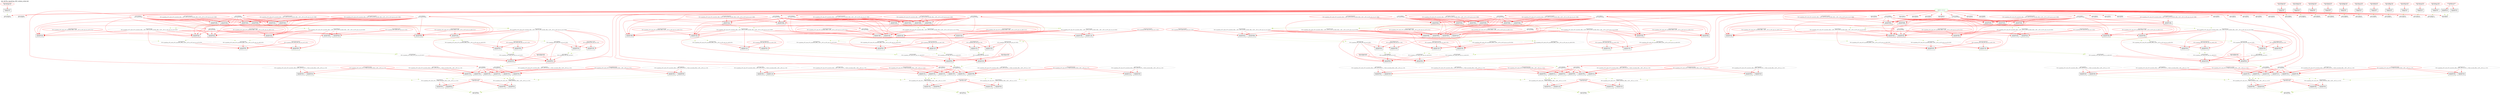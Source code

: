 digraph v3graph {
	graph	[label="obj_dir/Vla_iopadring_063_orderg_order.dot",
		 labelloc=t, labeljust=l,
		 //size="7.5,10",
		 rankdir=TB];
	n0x5555587fbd10_0	[fontsize=8 label="0x555558fa0340 POST\n TOP->we_vssio r1 f3", color=red, shape=ellipse];
	n0x5555587fbd10_1	[fontsize=8 label="0x555558f9f790 POST\n TOP->so_vssio r1 f3", color=red, shape=ellipse];
	n0x5555587fbd10_2	[fontsize=8 label="0x555558f9f6c0 POST\n TOP->so_vddio r1 f3", color=red, shape=ellipse];
	n0x5555587fbd10_3	[fontsize=8 label="0x555558f9e000 POST\n TOP->no_vddio r1 f3", color=red, shape=ellipse];
	n0x5555587fbd10_4	[fontsize=8 label="0x555558f9bee0 POST\n TOP->no_vdd r1 f3", color=red, shape=ellipse];
	n0x5555587fbd10_5	[fontsize=8 label="0x555558fa0270 POST\n TOP->we_vddio r1 f3", color=red, shape=ellipse];
	n0x5555587fbd10_6	[fontsize=8 label="0x555558f9f5f0 POST\n TOP->so_vdd r1 f3", color=red, shape=ellipse];
	n0x5555587fbd10_7	[fontsize=8 label="0x555558f9e0d0 POST\n TOP->no_vssio r1 f3", color=red, shape=ellipse];
	n0x5555587fbd10_8	[fontsize=8 label="0x555558f9ea90 POST\n TOP->ea_vdd r1 f3", color=red, shape=ellipse];
	n0x5555587fbd10_9	[fontsize=8 label="0x555558f9eb60 POST\n TOP->ea_vddio r1 f3", color=red, shape=ellipse];
	n0x5555587fbd10_10	[fontsize=8 label="0x555558fa01a0 POST\n TOP->we_vdd r1 f3", color=red, shape=ellipse];
	n0x5555587fbd10_11	[fontsize=8 label="0x555558f9ec30 POST\n TOP->ea_vssio r1 f3", color=red, shape=ellipse];
	n0x5555587fbd10_12	[fontsize=8 label="0x555558f9b520 POST\n TOP->vss r1 f8", color=red, shape=ellipse];
	n0x5555587fbd10_13	[fontsize=8 label="0x555558f9b6c0 POST\n TOP->no_z r1 f24", color=red, shape=ellipse];
	n0x5555587fbd10_14	[fontsize=8 label="0x555558f9e270 POST\n TOP->ea_z r1 f24", color=red, shape=ellipse];
	n0x5555587fbd10_15	[fontsize=8 label="0x555558f9edd0 POST\n TOP->so_z r1 f24", color=red, shape=ellipse];
	n0x5555587fbd10_16	[fontsize=8 label="0x555558f9f930 POST\n TOP->we_z r1 f24", color=red, shape=ellipse];
	n0x5555587fbd10_17	[fontsize=8 label="0x555559013ee0\n TOP->la_iopadring__DOT__inorth__DOT__ila_iosection__BRA__0__KET____DOT__i0__DOT____Vcellout__ila_ioxtal__BRA__2__KET____DOT__i0__z r1 f36", color=grey, shape=ellipse];
	n0x5555587fbd10_18	[fontsize=8 label="0x55555912e680\n TOP->la_iopadring__DOT__ieast__DOT__ila_iosection__BRA__0__KET____DOT__i0__DOT____Vcellout__ila_ioxtal__BRA__2__KET____DOT__i0__z r1 f36", color=grey, shape=ellipse];
	n0x5555587fbd10_19	[fontsize=8 label="0x555559246dd0\n TOP->la_iopadring__DOT__isouth__DOT__ila_iosection__BRA__0__KET____DOT__i0__DOT____Vcellout__ila_ioxtal__BRA__2__KET____DOT__i0__z r1 f36", color=grey, shape=ellipse];
	n0x5555587fbd10_20	[fontsize=8 label="0x555559371520\n TOP->la_iopadring__DOT__iwest__DOT__ila_iosection__BRA__0__KET____DOT__i0__DOT____Vcellout__ila_ioxtal__BRA__2__KET____DOT__i0__z r1 f36", color=grey, shape=ellipse];
	n0x5555587fbd10_21	[fontsize=8 label="0x555559013ba0\n TOP->la_iopadring__DOT__inorth__DOT__ila_iosection__BRA__0__KET____DOT__i0__DOT____Vcellout__ila_ioanalog__BRA__1__KET____DOT__i0__z r1 f40", color=grey, shape=ellipse];
	n0x5555587fbd10_22	[fontsize=8 label="0x55555905bee0\n TOP->la_iopadring__DOT__inorth__DOT__ila_iosection__BRA__1__KET____DOT__i0__DOT____Vcellout__ila_ioanalog__BRA__3__KET____DOT__i0__z r1 f40", color=grey, shape=ellipse];
	n0x5555587fbd10_23	[fontsize=8 label="0x55555912e340\n TOP->la_iopadring__DOT__ieast__DOT__ila_iosection__BRA__0__KET____DOT__i0__DOT____Vcellout__ila_ioanalog__BRA__1__KET____DOT__i0__z r1 f40", color=grey, shape=ellipse];
	n0x5555587fbd10_24	[fontsize=8 label="0x55555917e680\n TOP->la_iopadring__DOT__ieast__DOT__ila_iosection__BRA__1__KET____DOT__i0__DOT____Vcellout__ila_ioanalog__BRA__3__KET____DOT__i0__z r1 f40", color=grey, shape=ellipse];
	n0x5555587fbd10_25	[fontsize=8 label="0x555559246a90\n TOP->la_iopadring__DOT__isouth__DOT__ila_iosection__BRA__0__KET____DOT__i0__DOT____Vcellout__ila_ioanalog__BRA__1__KET____DOT__i0__z r1 f40", color=grey, shape=ellipse];
	n0x5555587fbd10_26	[fontsize=8 label="0x55555929add0\n TOP->la_iopadring__DOT__isouth__DOT__ila_iosection__BRA__1__KET____DOT__i0__DOT____Vcellout__ila_ioanalog__BRA__3__KET____DOT__i0__z r1 f40", color=grey, shape=ellipse];
	n0x5555587fbd10_27	[fontsize=8 label="0x5555593711e0\n TOP->la_iopadring__DOT__iwest__DOT__ila_iosection__BRA__0__KET____DOT__i0__DOT____Vcellout__ila_ioanalog__BRA__1__KET____DOT__i0__z r1 f40", color=grey, shape=ellipse];
	n0x5555587fbd10_28	[fontsize=8 label="0x5555593bf520\n TOP->la_iopadring__DOT__iwest__DOT__ila_iosection__BRA__1__KET____DOT__i0__DOT____Vcellout__ila_ioanalog__BRA__3__KET____DOT__i0__z r1 f40", color=grey, shape=ellipse];
	n0x5555587fbd10_29	[fontsize=8 label="0x55555905bba0\n TOP->la_iopadring__DOT__inorth__DOT__ila_iosection__BRA__1__KET____DOT__i0__DOT____Vcellout__ila_ioanalog__BRA__2__KET____DOT__i0__z r1 f44", color=grey, shape=ellipse];
	n0x5555587fbd10_30	[fontsize=8 label="0x55555917e340\n TOP->la_iopadring__DOT__ieast__DOT__ila_iosection__BRA__1__KET____DOT__i0__DOT____Vcellout__ila_ioanalog__BRA__2__KET____DOT__i0__z r1 f44", color=grey, shape=ellipse];
	n0x5555587fbd10_31	[fontsize=8 label="0x55555929aa90\n TOP->la_iopadring__DOT__isouth__DOT__ila_iosection__BRA__1__KET____DOT__i0__DOT____Vcellout__ila_ioanalog__BRA__2__KET____DOT__i0__z r1 f44", color=grey, shape=ellipse];
	n0x5555587fbd10_32	[fontsize=8 label="0x5555593bf1e0\n TOP->la_iopadring__DOT__iwest__DOT__ila_iosection__BRA__1__KET____DOT__i0__DOT____Vcellout__ila_ioanalog__BRA__2__KET____DOT__i0__z r1 f44", color=grey, shape=ellipse];
	n0x5555587fbd10_33	[fontsize=8 label="0x555558fd7930 POST\n TOP->la_iopadring__DOT__inorth__DOT____Vcellout__ila_iosection__BRA__0__KET____DOT__i0__z r1 f76", color=red, shape=ellipse];
	n0x5555587fbd10_34	[fontsize=8 label="0x5555590f20d0 POST\n TOP->la_iopadring__DOT__ieast__DOT____Vcellout__ila_iosection__BRA__0__KET____DOT__i0__z r1 f76", color=red, shape=ellipse];
	n0x5555587fbd10_35	[fontsize=8 label="0x55555920c820 POST\n TOP->la_iopadring__DOT__isouth__DOT____Vcellout__ila_iosection__BRA__0__KET____DOT__i0__z r1 f76", color=red, shape=ellipse];
	n0x5555587fbd10_36	[fontsize=8 label="0x555559334f70 POST\n TOP->la_iopadring__DOT__iwest__DOT____Vcellout__ila_iosection__BRA__0__KET____DOT__i0__z r1 f76", color=red, shape=ellipse];
	n0x5555587fbd10_37	[fontsize=8 label="0x555558fe4b60 POST\n TOP->la_iopadring__DOT__inorth__DOT____Vcellout__ila_iosection__BRA__1__KET____DOT__i0__z r1 f126", color=red, shape=ellipse];
	n0x5555587fbd10_38	[fontsize=8 label="0x5555590f32b0 POST\n TOP->la_iopadring__DOT__ieast__DOT____Vcellout__ila_iosection__BRA__1__KET____DOT__i0__z r1 f126", color=red, shape=ellipse];
	n0x5555587fbd10_39	[fontsize=8 label="0x55555920da00 POST\n TOP->la_iopadring__DOT__isouth__DOT____Vcellout__ila_iosection__BRA__1__KET____DOT__i0__z r1 f126", color=red, shape=ellipse];
	n0x5555587fbd10_40	[fontsize=8 label="0x5555593421a0 POST\n TOP->la_iopadring__DOT__iwest__DOT____Vcellout__ila_iosection__BRA__1__KET____DOT__i0__z r1 f126", color=red, shape=ellipse];
	n0x5555587fbd10_41	[fontsize=8 label="0x555558f9e1a0 POST\n TOP->ea_pad r1 f270", color=red, shape=ellipse];
	n0x5555587fbd10_42	[fontsize=8 label="0x555558f9ed00 POST\n TOP->so_pad r1 f270", color=red, shape=ellipse];
	n0x5555587fbd10_43	[fontsize=8 label="0x555558f9f860 POST\n TOP->we_pad r1 f270", color=red, shape=ellipse];
	n0x5555587fbd10_44	[fontsize=8 label="0x555558f9b5f0 POST\n TOP->no_pad r1 f270", color=red, shape=ellipse];
	n0x5555587fbd10_45	[fontsize=8 label="0x555559001d40 POST\n TOP->la_iopadring__DOT__inorth__DOT__pad__out__out72 r1 f550", color=red, shape=ellipse];
	n0x5555587fbd10_46	[fontsize=8 label="0x555558fbd110 POST\n TOP->la_iopadring__DOT__pad__en0 r1 f550", color=red, shape=ellipse];
	n0x5555587fbd10_47	[fontsize=8 label="0x55555910f380 POST\n TOP->la_iopadring__DOT__ieast__DOT__pad__out__out44 r1 f550", color=red, shape=ellipse];
	n0x5555587fbd10_48	[fontsize=8 label="0x555558fbd5f0 POST\n TOP->la_iopadring__DOT__pad__en6 r1 f550", color=red, shape=ellipse];
	n0x5555587fbd10_49	[fontsize=8 label="0x55555922dad0 POST\n TOP->la_iopadring__DOT__isouth__DOT__pad__out__out44 r1 f550", color=red, shape=ellipse];
	n0x5555587fbd10_50	[fontsize=8 label="0x555558fbdad0 POST\n TOP->la_iopadring__DOT__pad__en12 r1 f550", color=red, shape=ellipse];
	n0x5555587fbd10_51	[fontsize=8 label="0x55555935cb60 POST\n TOP->la_iopadring__DOT__iwest__DOT__pad__out__out68 r1 f550", color=red, shape=ellipse];
	n0x5555587fbd10_52	[fontsize=8 label="0x555558fbe000 POST\n TOP->la_iopadring__DOT__pad__en18 r1 f550", color=red, shape=ellipse];
	n0x5555587fbd10_53	[fontsize=8 label="0x555559001ee0 POST\n TOP->la_iopadring__DOT__inorth__DOT__pad__out__out73 r1 f554", color=red, shape=ellipse];
	n0x5555587fbd10_54	[fontsize=8 label="0x55555910f520 POST\n TOP->la_iopadring__DOT__ieast__DOT__pad__out__out45 r1 f554", color=red, shape=ellipse];
	n0x5555587fbd10_55	[fontsize=8 label="0x55555922dc70 POST\n TOP->la_iopadring__DOT__isouth__DOT__pad__out__out45 r1 f554", color=red, shape=ellipse];
	n0x5555587fbd10_56	[fontsize=8 label="0x55555935cd00 POST\n TOP->la_iopadring__DOT__iwest__DOT__pad__out__out69 r1 f554", color=red, shape=ellipse];
	n0x5555587fbd10_57	[fontsize=8 label="0x555559020b60 POST\n TOP->la_iopadring__DOT__inorth__DOT__ila_iosection__BRA__0__KET____DOT__i0__DOT__pad__out__out48 r1 f1116", color=red, shape=ellipse];
	n0x5555587fbd10_58	[fontsize=8 label="0x5555591352b0 POST\n TOP->la_iopadring__DOT__ieast__DOT__ila_iosection__BRA__0__KET____DOT__i0__DOT__pad__out__out48 r1 f1116", color=red, shape=ellipse];
	n0x5555587fbd10_59	[fontsize=8 label="0x555559253a00 POST\n TOP->la_iopadring__DOT__isouth__DOT__ila_iosection__BRA__0__KET____DOT__i0__DOT__pad__out__out48 r1 f1116", color=red, shape=ellipse];
	n0x5555587fbd10_60	[fontsize=8 label="0x55555937c1a0 POST\n TOP->la_iopadring__DOT__iwest__DOT__ila_iosection__BRA__0__KET____DOT__i0__DOT__pad__out__out48 r1 f1116", color=red, shape=ellipse];
	n0x5555587fbd10_61	[fontsize=8 label="0x55555906c4e0 POST\n TOP->la_iopadring__DOT__inorth__DOT__ila_iosection__BRA__1__KET____DOT__i0__DOT__pad__out__out79 r1 f1124", color=red, shape=ellipse];
	n0x5555587fbd10_62	[fontsize=8 label="0x55555906c680 POST\n TOP->la_iopadring__DOT__inorth__DOT__ila_iosection__BRA__1__KET____DOT__i0__DOT__pad__out__out80 r1 f1124", color=red, shape=ellipse];
	n0x5555587fbd10_63	[fontsize=8 label="0x555559186c30 POST\n TOP->la_iopadring__DOT__ieast__DOT__ila_iosection__BRA__1__KET____DOT__i0__DOT__pad__out__out79 r1 f1124", color=red, shape=ellipse];
	n0x5555587fbd10_64	[fontsize=8 label="0x555559186dd0 POST\n TOP->la_iopadring__DOT__ieast__DOT__ila_iosection__BRA__1__KET____DOT__i0__DOT__pad__out__out80 r1 f1124", color=red, shape=ellipse];
	n0x5555587fbd10_65	[fontsize=8 label="0x5555592a9380 POST\n TOP->la_iopadring__DOT__isouth__DOT__ila_iosection__BRA__1__KET____DOT__i0__DOT__pad__out__out79 r1 f1124", color=red, shape=ellipse];
	n0x5555587fbd10_66	[fontsize=8 label="0x5555592a9520 POST\n TOP->la_iopadring__DOT__isouth__DOT__ila_iosection__BRA__1__KET____DOT__i0__DOT__pad__out__out80 r1 f1124", color=red, shape=ellipse];
	n0x5555587fbd10_67	[fontsize=8 label="0x5555593d3ad0 POST\n TOP->la_iopadring__DOT__iwest__DOT__ila_iosection__BRA__1__KET____DOT__i0__DOT__pad__out__out79 r1 f1124", color=red, shape=ellipse];
	n0x5555587fbd10_68	[fontsize=8 label="0x5555593d3c70 POST\n TOP->la_iopadring__DOT__iwest__DOT__ila_iosection__BRA__1__KET____DOT__i0__DOT__pad__out__out80 r1 f1124", color=red, shape=ellipse];
	n0x5555587fbd10_69	[fontsize=8 label="0x555558ff9040 POST\n TOP->la_iopadring__DOT__inorth__DOT__pad__en12 r1 f1650", color=red, shape=ellipse];
	n0x5555587fbd10_70	[fontsize=8 label="0x555559105790 POST\n TOP->la_iopadring__DOT__ieast__DOT__pad__en12 r1 f1650", color=red, shape=ellipse];
	n0x5555587fbd10_71	[fontsize=8 label="0x555559221ee0 POST\n TOP->la_iopadring__DOT__isouth__DOT__pad__en12 r1 f1650", color=red, shape=ellipse];
	n0x5555587fbd10_72	[fontsize=8 label="0x555559352680 POST\n TOP->la_iopadring__DOT__iwest__DOT__pad__en12 r1 f1650", color=red, shape=ellipse];
	n0x5555587fbd10_73	[fontsize=8 label="0x555559027ba0 POST\n TOP->la_iopadring__DOT__inorth__DOT__ila_iosection__BRA__0__KET____DOT__i0__DOT__ila_iobidir__BRA__0__KET____DOT__i0__DOT__pad__out__en2 r1 f4984", color=red, shape=ellipse];
	n0x5555587fbd10_74	[fontsize=8 label="0x555559144000 POST\n TOP->la_iopadring__DOT__ieast__DOT__ila_iosection__BRA__0__KET____DOT__i0__DOT__ila_iobidir__BRA__0__KET____DOT__i0__DOT__pad__out__en1 r1 f4984", color=red, shape=ellipse];
	n0x5555587fbd10_75	[fontsize=8 label="0x555559260750 POST\n TOP->la_iopadring__DOT__isouth__DOT__ila_iosection__BRA__0__KET____DOT__i0__DOT__ila_iobidir__BRA__0__KET____DOT__i0__DOT__pad__out__en1 r1 f4984", color=red, shape=ellipse];
	n0x5555587fbd10_76	[fontsize=8 label="0x5555593871e0 POST\n TOP->la_iopadring__DOT__iwest__DOT__ila_iosection__BRA__0__KET____DOT__i0__DOT__ila_iobidir__BRA__0__KET____DOT__i0__DOT__pad__out__en2 r1 f4984", color=red, shape=ellipse];
	n0x5555587fbd10_77	[fontsize=8 label="0x55555907e820 POST\n TOP->la_iopadring__DOT__inorth__DOT__ila_iosection__BRA__1__KET____DOT__i0__DOT__ila_iobidir__BRA__0__KET____DOT__i0__DOT__pad__out__en2 r1 f6668", color=red, shape=ellipse];
	n0x5555587fbd10_78	[fontsize=8 label="0x555559086c30 POST\n TOP->la_iopadring__DOT__inorth__DOT__ila_iosection__BRA__1__KET____DOT__i0__DOT__ila_iobidir__BRA__1__KET____DOT__i0__DOT__pad__out__en2 r1 f6668", color=red, shape=ellipse];
	n0x5555587fbd10_79	[fontsize=8 label="0x55555919ac30 POST\n TOP->la_iopadring__DOT__ieast__DOT__ila_iosection__BRA__1__KET____DOT__i0__DOT__ila_iobidir__BRA__0__KET____DOT__i0__DOT__pad__out__en1 r1 f6668", color=red, shape=ellipse];
	n0x5555587fbd10_80	[fontsize=8 label="0x5555591a3040 POST\n TOP->la_iopadring__DOT__ieast__DOT__ila_iosection__BRA__1__KET____DOT__i0__DOT__ila_iobidir__BRA__1__KET____DOT__i0__DOT__pad__out__en1 r1 f6668", color=red, shape=ellipse];
	n0x5555587fbd10_81	[fontsize=8 label="0x5555592bd380 POST\n TOP->la_iopadring__DOT__isouth__DOT__ila_iosection__BRA__1__KET____DOT__i0__DOT__ila_iobidir__BRA__0__KET____DOT__i0__DOT__pad__out__en1 r1 f6668", color=red, shape=ellipse];
	n0x5555587fbd10_82	[fontsize=8 label="0x5555592c1790 POST\n TOP->la_iopadring__DOT__isouth__DOT__ila_iosection__BRA__1__KET____DOT__i0__DOT__ila_iobidir__BRA__1__KET____DOT__i0__DOT__pad__out__en1 r1 f6668", color=red, shape=ellipse];
	n0x5555587fbd10_83	[fontsize=8 label="0x5555593dfe10 POST\n TOP->la_iopadring__DOT__iwest__DOT__ila_iosection__BRA__1__KET____DOT__i0__DOT__ila_iobidir__BRA__0__KET____DOT__i0__DOT__pad__out__en2 r1 f6668", color=red, shape=ellipse];
	n0x5555587fbd10_84	[fontsize=8 label="0x5555593f4270 POST\n TOP->la_iopadring__DOT__iwest__DOT__ila_iosection__BRA__1__KET____DOT__i0__DOT__ila_iobidir__BRA__1__KET____DOT__i0__DOT__pad__out__en2 r1 f6668", color=red, shape=ellipse];
	n85	[fontsize=8 label="*INPUTS* r1 f274747", color=green, shape=invhouse];
	n0_86	[fontsize=8 label="0x555558f9bba0\n TOP->no_sr r2 f1", color=grey, shape=ellipse];
	n0_87	[fontsize=8 label="0x555558f9bc70\n TOP->no_st r2 f1", color=grey, shape=ellipse];
	n0_88	[fontsize=8 label="0x555558f9bd40\n TOP->no_ds r2 f1", color=grey, shape=ellipse];
	n0_89	[fontsize=8 label="0x555558f9be10\n TOP->no_cfg r2 f1", color=grey, shape=ellipse];
	n0_90	[fontsize=8 label="0x555558f9e750\n TOP->ea_sr r2 f1", color=grey, shape=ellipse];
	n0_91	[fontsize=8 label="0x555558f9e820\n TOP->ea_st r2 f1", color=grey, shape=ellipse];
	n0_92	[fontsize=8 label="0x555558f9e8f0\n TOP->ea_ds r2 f1", color=grey, shape=ellipse];
	n0_93	[fontsize=8 label="0x555558f9e9c0\n TOP->ea_cfg r2 f1", color=grey, shape=ellipse];
	n0_94	[fontsize=8 label="0x555558f9f2b0\n TOP->so_sr r2 f1", color=grey, shape=ellipse];
	n0_95	[fontsize=8 label="0x555558f9f380\n TOP->so_st r2 f1", color=grey, shape=ellipse];
	n0_96	[fontsize=8 label="0x555558f9f450\n TOP->so_ds r2 f1", color=grey, shape=ellipse];
	n0_97	[fontsize=8 label="0x555558f9f520\n TOP->so_cfg r2 f1", color=grey, shape=ellipse];
	n0_98	[fontsize=8 label="0x555558f9fe10\n TOP->we_sr r2 f1", color=grey, shape=ellipse];
	n0_99	[fontsize=8 label="0x555558f9fee0\n TOP->we_st r2 f1", color=grey, shape=ellipse];
	n0_100	[fontsize=8 label="0x555558fa0000\n TOP->we_ds r2 f1", color=grey, shape=ellipse];
	n0_101	[fontsize=8 label="0x555558fa00d0\n TOP->we_cfg r2 f1", color=grey, shape=ellipse];
	n0x5555587fbd10_102	[fontsize=8 label="0x5555596ec580\n INITIAL r2 f3", color=black, shape=rect];
	n0x5555587fbd10_103	[fontsize=8 label="0x5555596ec840\n INITIAL r2 f3", color=black, shape=rect];
	n0x5555587fbd10_104	[fontsize=8 label="0x5555596ecb00\n INITIAL r2 f3", color=black, shape=rect];
	n0x5555587fbd10_105	[fontsize=8 label="0x5555596ecdc0\n INITIAL r2 f3", color=black, shape=rect];
	n0x5555587fbd10_106	[fontsize=8 label="0x5555596ed080\n INITIAL r2 f3", color=black, shape=rect];
	n0x5555587fbd10_107	[fontsize=8 label="0x5555596ed340\n INITIAL r2 f3", color=black, shape=rect];
	n0x5555587fbd10_108	[fontsize=8 label="0x5555596ed600\n INITIAL r2 f3", color=black, shape=rect];
	n0x5555587fbd10_109	[fontsize=8 label="0x5555596ed8c0\n INITIAL r2 f3", color=black, shape=rect];
	n0x5555587fbd10_110	[fontsize=8 label="0x5555596edb80\n INITIAL r2 f3", color=black, shape=rect];
	n0x5555587fbd10_111	[fontsize=8 label="0x5555596ede40\n INITIAL r2 f3", color=black, shape=rect];
	n0x5555587fbd10_112	[fontsize=8 label="0x5555596f2160\n INITIAL r2 f3", color=black, shape=rect];
	n0x5555587fbd10_113	[fontsize=8 label="0x5555596f2420\n INITIAL r2 f3", color=black, shape=rect];
	n0x5555587fbd10_114	[fontsize=8 label="0x555558f90c60\n ASSIGNW r2 f4", color=black, shape=rect];
	n0x5555587fbd10_115	[fontsize=8 label="0x555559cb6160\n ASSIGNW r2 f4", color=black, shape=rect];
	n0x5555587fbd10_116	[fontsize=8 label="0x5555590182c0\n ASSIGNW r2 f18", color=black, shape=rect];
	n0x5555587fbd10_117	[fontsize=8 label="0x555559126d10\n ASSIGNW r2 f18", color=black, shape=rect];
	n0x5555587fbd10_118	[fontsize=8 label="0x555559243760\n ASSIGNW r2 f18", color=black, shape=rect];
	n0x5555587fbd10_119	[fontsize=8 label="0x555559376210\n ASSIGNW r2 f18", color=black, shape=rect];
	n0x5555587fbd10_120	[fontsize=8 label="0x555559cb78c0\n ASSIGNW r2 f18", color=black, shape=rect];
	n0x5555587fbd10_121	[fontsize=8 label="0x555559ccc210\n ASSIGNW r2 f18", color=black, shape=rect];
	n0x5555587fbd10_122	[fontsize=8 label="0x555559cdab00\n ASSIGNW r2 f18", color=black, shape=rect];
	n0x5555587fbd10_123	[fontsize=8 label="0x555559d193f0\n ASSIGNW r2 f18", color=black, shape=rect];
	n0x5555587fbd10_124	[fontsize=8 label="0x5555590626e0\n ASSIGNW r2 f20", color=black, shape=rect];
	n0x5555587fbd10_125	[fontsize=8 label="0x555559177130\n ASSIGNW r2 f20", color=black, shape=rect];
	n0x5555587fbd10_126	[fontsize=8 label="0x555559291b80\n ASSIGNW r2 f20", color=black, shape=rect];
	n0x5555587fbd10_127	[fontsize=8 label="0x5555593ca630\n ASSIGNW r2 f20", color=black, shape=rect];
	n0x5555587fbd10_128	[fontsize=8 label="0x555559cc0630\n ASSIGNW r2 f20", color=black, shape=rect];
	n0x5555587fbd10_129	[fontsize=8 label="0x555559cccf20\n ASSIGNW r2 f20", color=black, shape=rect];
	n0x5555587fbd10_130	[fontsize=8 label="0x555559cdb810\n ASSIGNW r2 f20", color=black, shape=rect];
	n0x5555587fbd10_131	[fontsize=8 label="0x555559d24160\n ASSIGNW r2 f20", color=black, shape=rect];
	n0_132	[fontsize=8 label="0x555558f9b860\n TOP->no_ie r2 f127", color=grey, shape=ellipse];
	n0_133	[fontsize=8 label="0x555558f9e410\n TOP->ea_ie r2 f127", color=grey, shape=ellipse];
	n0_134	[fontsize=8 label="0x555558f9ef70\n TOP->so_ie r2 f127", color=grey, shape=ellipse];
	n0_135	[fontsize=8 label="0x555558f9fad0\n TOP->we_ie r2 f127", color=grey, shape=ellipse];
	n0_136	[fontsize=8 label="0x555558f9b790\n TOP->no_a r2 f3365", color=grey, shape=ellipse];
	n0_137	[fontsize=8 label="0x555558f9e340\n TOP->ea_a r2 f3365", color=grey, shape=ellipse];
	n0_138	[fontsize=8 label="0x555558f9eea0\n TOP->so_a r2 f3365", color=grey, shape=ellipse];
	n0_139	[fontsize=8 label="0x555558f9fa00\n TOP->we_a r2 f3365", color=grey, shape=ellipse];
	n0_140	[fontsize=8 label="0x555558f9b930\n TOP->no_oe r2 f21685", color=grey, shape=ellipse];
	n0_141	[fontsize=8 label="0x555558f9ba00\n TOP->no_pe r2 f21685", color=grey, shape=ellipse];
	n0_142	[fontsize=8 label="0x555558f9bad0\n TOP->no_ps r2 f21685", color=grey, shape=ellipse];
	n0_143	[fontsize=8 label="0x555558f9e4e0\n TOP->ea_oe r2 f21685", color=grey, shape=ellipse];
	n0_144	[fontsize=8 label="0x555558f9e5b0\n TOP->ea_pe r2 f21685", color=grey, shape=ellipse];
	n0_145	[fontsize=8 label="0x555558f9e680\n TOP->ea_ps r2 f21685", color=grey, shape=ellipse];
	n0_146	[fontsize=8 label="0x555558f9f040\n TOP->so_oe r2 f21685", color=grey, shape=ellipse];
	n0_147	[fontsize=8 label="0x555558f9f110\n TOP->so_pe r2 f21685", color=grey, shape=ellipse];
	n0_148	[fontsize=8 label="0x555558f9f1e0\n TOP->so_ps r2 f21685", color=grey, shape=ellipse];
	n0_149	[fontsize=8 label="0x555558f9fba0\n TOP->we_oe r2 f21685", color=grey, shape=ellipse];
	n0_150	[fontsize=8 label="0x555558f9fc70\n TOP->we_pe r2 f21685", color=grey, shape=ellipse];
	n0_151	[fontsize=8 label="0x555558f9fd40\n TOP->we_ps r2 f21685", color=grey, shape=ellipse];
	n0_152	[fontsize=8 label="0x555558f9bee0\n TOP->no_vdd r3 f2", color=grey, shape=ellipse];
	n0_153	[fontsize=8 label="0x555558f9e000\n TOP->no_vddio r3 f2", color=grey, shape=ellipse];
	n0_154	[fontsize=8 label="0x555558f9e0d0\n TOP->no_vssio r3 f2", color=grey, shape=ellipse];
	n0_155	[fontsize=8 label="0x555558f9ea90\n TOP->ea_vdd r3 f2", color=grey, shape=ellipse];
	n0_156	[fontsize=8 label="0x555558f9eb60\n TOP->ea_vddio r3 f2", color=grey, shape=ellipse];
	n0_157	[fontsize=8 label="0x555558f9ec30\n TOP->ea_vssio r3 f2", color=grey, shape=ellipse];
	n0_158	[fontsize=8 label="0x555558f9f5f0\n TOP->so_vdd r3 f2", color=grey, shape=ellipse];
	n0_159	[fontsize=8 label="0x555558f9f6c0\n TOP->so_vddio r3 f2", color=grey, shape=ellipse];
	n0_160	[fontsize=8 label="0x555558f9f790\n TOP->so_vssio r3 f2", color=grey, shape=ellipse];
	n0_161	[fontsize=8 label="0x555558fa01a0\n TOP->we_vdd r3 f2", color=grey, shape=ellipse];
	n0_162	[fontsize=8 label="0x555558fa0270\n TOP->we_vddio r3 f2", color=grey, shape=ellipse];
	n0_163	[fontsize=8 label="0x555558fa0340\n TOP->we_vssio r3 f2", color=grey, shape=ellipse];
	n0_164	[fontsize=8 label="0x555558f9b520\n TOP->vss r3 f3", color=grey, shape=ellipse];
	n0x5555587fbd10_165	[fontsize=8 label="0x55555902c000\n ASSIGNW r3 f2492", color=black, shape=rect];
	n0x5555587fbd10_166	[fontsize=8 label="0x555559140a50\n ASSIGNW r3 f2492", color=black, shape=rect];
	n0x5555587fbd10_167	[fontsize=8 label="0x55555925b4a0\n ASSIGNW r3 f2492", color=black, shape=rect];
	n0x5555587fbd10_168	[fontsize=8 label="0x555559377ef0\n ASSIGNW r3 f2492", color=black, shape=rect];
	n0x5555587fbd10_169	[fontsize=8 label="0x555559cb7970\n ASSIGNW r3 f2492", color=black, shape=rect];
	n0x5555587fbd10_170	[fontsize=8 label="0x555559ccc2c0\n ASSIGNW r3 f2492", color=black, shape=rect];
	n0x5555587fbd10_171	[fontsize=8 label="0x555559cdabb0\n ASSIGNW r3 f2492", color=black, shape=rect];
	n0x5555587fbd10_172	[fontsize=8 label="0x555559d194a0\n ASSIGNW r3 f2492", color=black, shape=rect];
	n0x5555587fbd10_173	[fontsize=8 label="0x55555907a840\n ASSIGNW r3 f3334", color=black, shape=rect];
	n0x5555587fbd10_174	[fontsize=8 label="0x5555590844d0\n ASSIGNW r3 f3334", color=black, shape=rect];
	n0x5555587fbd10_175	[fontsize=8 label="0x555559193290\n ASSIGNW r3 f3334", color=black, shape=rect];
	n0x5555587fbd10_176	[fontsize=8 label="0x55555919ef20\n ASSIGNW r3 f3334", color=black, shape=rect];
	n0x5555587fbd10_177	[fontsize=8 label="0x5555592abce0\n ASSIGNW r3 f3334", color=black, shape=rect];
	n0x5555587fbd10_178	[fontsize=8 label="0x5555592bf970\n ASSIGNW r3 f3334", color=black, shape=rect];
	n0x5555587fbd10_179	[fontsize=8 label="0x5555593e4790\n ASSIGNW r3 f3334", color=black, shape=rect];
	n0x5555587fbd10_180	[fontsize=8 label="0x5555593f0420\n ASSIGNW r3 f3334", color=black, shape=rect];
	n0x5555587fbd10_181	[fontsize=8 label="0x555559cc0a50\n ASSIGNW r3 f3334", color=black, shape=rect];
	n0x5555587fbd10_182	[fontsize=8 label="0x555559cc0dc0\n ASSIGNW r3 f3334", color=black, shape=rect];
	n0x5555587fbd10_183	[fontsize=8 label="0x555559ccd340\n ASSIGNW r3 f3334", color=black, shape=rect];
	n0x5555587fbd10_184	[fontsize=8 label="0x555559ccd6b0\n ASSIGNW r3 f3334", color=black, shape=rect];
	n0x5555587fbd10_185	[fontsize=8 label="0x555559cdbc30\n ASSIGNW r3 f3334", color=black, shape=rect];
	n0x5555587fbd10_186	[fontsize=8 label="0x555559d18000\n ASSIGNW r3 f3334", color=black, shape=rect];
	n0x5555587fbd10_187	[fontsize=8 label="0x555559d24580\n ASSIGNW r3 f3334", color=black, shape=rect];
	n0x5555587fbd10_188	[fontsize=8 label="0x555559d248f0\n ASSIGNW r3 f3334", color=black, shape=rect];
	n0x5555587fbd10_189	[fontsize=8 label="0x555559144000\n TOP->la_iopadring__DOT__ieast__DOT__ila_iosection__BRA__0__KET____DOT__i0__DOT__ila_iobidir__BRA__0__KET____DOT__i0__DOT__pad__out__en1 r4 f2488", color=grey, shape=ellipse];
	n0x5555587fbd10_190	[fontsize=8 label="0x555559260750\n TOP->la_iopadring__DOT__isouth__DOT__ila_iosection__BRA__0__KET____DOT__i0__DOT__ila_iobidir__BRA__0__KET____DOT__i0__DOT__pad__out__en1 r4 f2488", color=grey, shape=ellipse];
	n0x5555587fbd10_191	[fontsize=8 label="0x5555593871e0\n TOP->la_iopadring__DOT__iwest__DOT__ila_iosection__BRA__0__KET____DOT__i0__DOT__ila_iobidir__BRA__0__KET____DOT__i0__DOT__pad__out__en2 r4 f2488", color=grey, shape=ellipse];
	n0x5555587fbd10_192	[fontsize=8 label="0x555559027ba0\n TOP->la_iopadring__DOT__inorth__DOT__ila_iosection__BRA__0__KET____DOT__i0__DOT__ila_iobidir__BRA__0__KET____DOT__i0__DOT__pad__out__en2 r4 f2488", color=grey, shape=ellipse];
	n0x5555587fbd10_193	[fontsize=8 label="0x55555907e820\n TOP->la_iopadring__DOT__inorth__DOT__ila_iosection__BRA__1__KET____DOT__i0__DOT__ila_iobidir__BRA__0__KET____DOT__i0__DOT__pad__out__en2 r4 f3330", color=grey, shape=ellipse];
	n0x5555587fbd10_194	[fontsize=8 label="0x555559086c30\n TOP->la_iopadring__DOT__inorth__DOT__ila_iosection__BRA__1__KET____DOT__i0__DOT__ila_iobidir__BRA__1__KET____DOT__i0__DOT__pad__out__en2 r4 f3330", color=grey, shape=ellipse];
	n0x5555587fbd10_195	[fontsize=8 label="0x55555919ac30\n TOP->la_iopadring__DOT__ieast__DOT__ila_iosection__BRA__1__KET____DOT__i0__DOT__ila_iobidir__BRA__0__KET____DOT__i0__DOT__pad__out__en1 r4 f3330", color=grey, shape=ellipse];
	n0x5555587fbd10_196	[fontsize=8 label="0x5555591a3040\n TOP->la_iopadring__DOT__ieast__DOT__ila_iosection__BRA__1__KET____DOT__i0__DOT__ila_iobidir__BRA__1__KET____DOT__i0__DOT__pad__out__en1 r4 f3330", color=grey, shape=ellipse];
	n0x5555587fbd10_197	[fontsize=8 label="0x5555592bd380\n TOP->la_iopadring__DOT__isouth__DOT__ila_iosection__BRA__1__KET____DOT__i0__DOT__ila_iobidir__BRA__0__KET____DOT__i0__DOT__pad__out__en1 r4 f3330", color=grey, shape=ellipse];
	n0x5555587fbd10_198	[fontsize=8 label="0x5555592c1790\n TOP->la_iopadring__DOT__isouth__DOT__ila_iosection__BRA__1__KET____DOT__i0__DOT__ila_iobidir__BRA__1__KET____DOT__i0__DOT__pad__out__en1 r4 f3330", color=grey, shape=ellipse];
	n0x5555587fbd10_199	[fontsize=8 label="0x5555593dfe10\n TOP->la_iopadring__DOT__iwest__DOT__ila_iosection__BRA__1__KET____DOT__i0__DOT__ila_iobidir__BRA__0__KET____DOT__i0__DOT__pad__out__en2 r4 f3330", color=grey, shape=ellipse];
	n0x5555587fbd10_200	[fontsize=8 label="0x5555593f4270\n TOP->la_iopadring__DOT__iwest__DOT__ila_iosection__BRA__1__KET____DOT__i0__DOT__ila_iobidir__BRA__1__KET____DOT__i0__DOT__pad__out__en2 r4 f3330", color=grey, shape=ellipse];
	n0x5555587fbd10_201	[fontsize=8 label="0x55555900be40\n ASSIGNW r5 f558", color=black, shape=rect];
	n0x5555587fbd10_202	[fontsize=8 label="0x5555591268f0\n ASSIGNW r5 f558", color=black, shape=rect];
	n0x5555587fbd10_203	[fontsize=8 label="0x555559243340\n ASSIGNW r5 f558", color=black, shape=rect];
	n0x5555587fbd10_204	[fontsize=8 label="0x555559367d90\n ASSIGNW r5 f558", color=black, shape=rect];
	n0x5555587fbd10_205	[fontsize=8 label="0x555559cb73f0\n ASSIGNW r5 f558", color=black, shape=rect];
	n0x5555587fbd10_206	[fontsize=8 label="0x555559cc1ce0\n ASSIGNW r5 f558", color=black, shape=rect];
	n0x5555587fbd10_207	[fontsize=8 label="0x555559cda630\n ASSIGNW r5 f558", color=black, shape=rect];
	n0x5555587fbd10_208	[fontsize=8 label="0x555559d18f20\n ASSIGNW r5 f558", color=black, shape=rect];
	n0x5555587fbd10_209	[fontsize=8 label="0x555559055a20\n ASSIGNW r5 f562", color=black, shape=rect];
	n0x5555587fbd10_210	[fontsize=8 label="0x5555590622c0\n ASSIGNW r5 f562", color=black, shape=rect];
	n0x5555587fbd10_211	[fontsize=8 label="0x5555591764d0\n ASSIGNW r5 f562", color=black, shape=rect];
	n0x5555587fbd10_212	[fontsize=8 label="0x555559176d10\n ASSIGNW r5 f562", color=black, shape=rect];
	n0x5555587fbd10_213	[fontsize=8 label="0x555559290f20\n ASSIGNW r5 f562", color=black, shape=rect];
	n0x5555587fbd10_214	[fontsize=8 label="0x555559291760\n ASSIGNW r5 f562", color=black, shape=rect];
	n0x5555587fbd10_215	[fontsize=8 label="0x5555593b7970\n ASSIGNW r5 f562", color=black, shape=rect];
	n0x5555587fbd10_216	[fontsize=8 label="0x5555593ca210\n ASSIGNW r5 f562", color=black, shape=rect];
	n0x5555587fbd10_217	[fontsize=8 label="0x555559cb7ce0\n ASSIGNW r5 f562", color=black, shape=rect];
	n0x5555587fbd10_218	[fontsize=8 label="0x555559cc0160\n ASSIGNW r5 f562", color=black, shape=rect];
	n0x5555587fbd10_219	[fontsize=8 label="0x555559ccc630\n ASSIGNW r5 f562", color=black, shape=rect];
	n0x5555587fbd10_220	[fontsize=8 label="0x555559ccca50\n ASSIGNW r5 f562", color=black, shape=rect];
	n0x5555587fbd10_221	[fontsize=8 label="0x555559cdaf20\n ASSIGNW r5 f562", color=black, shape=rect];
	n0x5555587fbd10_222	[fontsize=8 label="0x555559cdb340\n ASSIGNW r5 f562", color=black, shape=rect];
	n0x5555587fbd10_223	[fontsize=8 label="0x555559d19810\n ASSIGNW r5 f562", color=black, shape=rect];
	n0x5555587fbd10_224	[fontsize=8 label="0x555559d19c30\n ASSIGNW r5 f562", color=black, shape=rect];
	n0x5555587fbd10_225	[fontsize=8 label="0x555559062d10\n ASSIGNW r5 f825", color=black, shape=rect];
	n0x5555587fbd10_226	[fontsize=8 label="0x555559177760\n ASSIGNW r5 f825", color=black, shape=rect];
	n0x5555587fbd10_227	[fontsize=8 label="0x5555592aa210\n ASSIGNW r5 f825", color=black, shape=rect];
	n0x5555587fbd10_228	[fontsize=8 label="0x5555593cac60\n ASSIGNW r5 f825", color=black, shape=rect];
	n0x5555587fbd10_229	[fontsize=8 label="0x555559cc06e0\n ASSIGNW r5 f825", color=black, shape=rect];
	n0x5555587fbd10_230	[fontsize=8 label="0x555559cccfd0\n ASSIGNW r5 f825", color=black, shape=rect];
	n0x5555587fbd10_231	[fontsize=8 label="0x555559cdb8c0\n ASSIGNW r5 f825", color=black, shape=rect];
	n0x5555587fbd10_232	[fontsize=8 label="0x555559d24210\n ASSIGNW r5 f825", color=black, shape=rect];
	n0x5555587fbd10_233	[fontsize=8 label="0x555559020b60\n TOP->la_iopadring__DOT__inorth__DOT__ila_iosection__BRA__0__KET____DOT__i0__DOT__pad__out__out48 r6 f552", color=grey, shape=ellipse];
	n0x5555587fbd10_234	[fontsize=8 label="0x5555591352b0\n TOP->la_iopadring__DOT__ieast__DOT__ila_iosection__BRA__0__KET____DOT__i0__DOT__pad__out__out48 r6 f552", color=grey, shape=ellipse];
	n0x5555587fbd10_235	[fontsize=8 label="0x555559253a00\n TOP->la_iopadring__DOT__isouth__DOT__ila_iosection__BRA__0__KET____DOT__i0__DOT__pad__out__out48 r6 f552", color=grey, shape=ellipse];
	n0x5555587fbd10_236	[fontsize=8 label="0x55555937c1a0\n TOP->la_iopadring__DOT__iwest__DOT__ila_iosection__BRA__0__KET____DOT__i0__DOT__pad__out__out48 r6 f552", color=grey, shape=ellipse];
	n0x5555587fbd10_237	[fontsize=8 label="0x55555906c4e0\n TOP->la_iopadring__DOT__inorth__DOT__ila_iosection__BRA__1__KET____DOT__i0__DOT__pad__out__out79 r6 f556", color=grey, shape=ellipse];
	n0x5555587fbd10_238	[fontsize=8 label="0x55555906c680\n TOP->la_iopadring__DOT__inorth__DOT__ila_iosection__BRA__1__KET____DOT__i0__DOT__pad__out__out80 r6 f556", color=grey, shape=ellipse];
	n0x5555587fbd10_239	[fontsize=8 label="0x555559186c30\n TOP->la_iopadring__DOT__ieast__DOT__ila_iosection__BRA__1__KET____DOT__i0__DOT__pad__out__out79 r6 f556", color=grey, shape=ellipse];
	n0x5555587fbd10_240	[fontsize=8 label="0x555559186dd0\n TOP->la_iopadring__DOT__ieast__DOT__ila_iosection__BRA__1__KET____DOT__i0__DOT__pad__out__out80 r6 f556", color=grey, shape=ellipse];
	n0x5555587fbd10_241	[fontsize=8 label="0x5555592a9380\n TOP->la_iopadring__DOT__isouth__DOT__ila_iosection__BRA__1__KET____DOT__i0__DOT__pad__out__out79 r6 f556", color=grey, shape=ellipse];
	n0x5555587fbd10_242	[fontsize=8 label="0x5555592a9520\n TOP->la_iopadring__DOT__isouth__DOT__ila_iosection__BRA__1__KET____DOT__i0__DOT__pad__out__out80 r6 f556", color=grey, shape=ellipse];
	n0x5555587fbd10_243	[fontsize=8 label="0x5555593d3ad0\n TOP->la_iopadring__DOT__iwest__DOT__ila_iosection__BRA__1__KET____DOT__i0__DOT__pad__out__out79 r6 f556", color=grey, shape=ellipse];
	n0x5555587fbd10_244	[fontsize=8 label="0x5555593d3c70\n TOP->la_iopadring__DOT__iwest__DOT__ila_iosection__BRA__1__KET____DOT__i0__DOT__pad__out__out80 r6 f556", color=grey, shape=ellipse];
	n0x5555587fbd10_245	[fontsize=8 label="0x555559105790\n TOP->la_iopadring__DOT__ieast__DOT__pad__en12 r6 f822", color=grey, shape=ellipse];
	n0x5555587fbd10_246	[fontsize=8 label="0x555559221ee0\n TOP->la_iopadring__DOT__isouth__DOT__pad__en12 r6 f822", color=grey, shape=ellipse];
	n0x5555587fbd10_247	[fontsize=8 label="0x555559352680\n TOP->la_iopadring__DOT__iwest__DOT__pad__en12 r6 f822", color=grey, shape=ellipse];
	n0x5555587fbd10_248	[fontsize=8 label="0x555558ff9040\n TOP->la_iopadring__DOT__inorth__DOT__pad__en12 r6 f822", color=grey, shape=ellipse];
	n0x5555587fbd10_249	[fontsize=8 label="0x555558fd8dc0\n ASSIGNW r7 f275", color=black, shape=rect];
	n0x5555587fbd10_250	[fontsize=8 label="0x5555590029a0\n ASSIGNW r7 f275", color=black, shape=rect];
	n0x5555587fbd10_251	[fontsize=8 label="0x5555590e5810\n ASSIGNW r7 f275", color=black, shape=rect];
	n0x5555587fbd10_252	[fontsize=8 label="0x555559110160\n ASSIGNW r7 f275", color=black, shape=rect];
	n0x5555587fbd10_253	[fontsize=8 label="0x5555592102c0\n ASSIGNW r7 f275", color=black, shape=rect];
	n0x5555587fbd10_254	[fontsize=8 label="0x555559226bb0\n ASSIGNW r7 f275", color=black, shape=rect];
	n0x5555587fbd10_255	[fontsize=8 label="0x555559330d10\n ASSIGNW r7 f275", color=black, shape=rect];
	n0x5555587fbd10_256	[fontsize=8 label="0x55555935a840\n ASSIGNW r7 f275", color=black, shape=rect];
	n0x5555587fbd10_257	[fontsize=8 label="0x555559cb6840\n ASSIGNW r7 f275", color=black, shape=rect];
	n0x5555587fbd10_258	[fontsize=8 label="0x555559cb7080\n ASSIGNW r7 f275", color=black, shape=rect];
	n0x5555587fbd10_259	[fontsize=8 label="0x555559cc1130\n ASSIGNW r7 f275", color=black, shape=rect];
	n0x5555587fbd10_260	[fontsize=8 label="0x555559cc1970\n ASSIGNW r7 f275", color=black, shape=rect];
	n0x5555587fbd10_261	[fontsize=8 label="0x555559ccda20\n ASSIGNW r7 f275", color=black, shape=rect];
	n0x5555587fbd10_262	[fontsize=8 label="0x555559cda2c0\n ASSIGNW r7 f275", color=black, shape=rect];
	n0x5555587fbd10_263	[fontsize=8 label="0x555559d18370\n ASSIGNW r7 f275", color=black, shape=rect];
	n0x5555587fbd10_264	[fontsize=8 label="0x555559d18bb0\n ASSIGNW r7 f275", color=black, shape=rect];
	n0x5555587fbd10_265	[fontsize=8 label="0x555558fd9b80\n ASSIGNW r7 f277", color=black, shape=rect];
	n0x5555587fbd10_266	[fontsize=8 label="0x5555590fa630\n ASSIGNW r7 f277", color=black, shape=rect];
	n0x5555587fbd10_267	[fontsize=8 label="0x555559211080\n ASSIGNW r7 f277", color=black, shape=rect];
	n0x5555587fbd10_268	[fontsize=8 label="0x555559331ad0\n ASSIGNW r7 f277", color=black, shape=rect];
	n0x5555587fbd10_269	[fontsize=8 label="0x555559cb6b00\n ASSIGNW r7 f277", color=black, shape=rect];
	n0x5555587fbd10_270	[fontsize=8 label="0x555559cc13f0\n ASSIGNW r7 f277", color=black, shape=rect];
	n0x5555587fbd10_271	[fontsize=8 label="0x555559ccdce0\n ASSIGNW r7 f277", color=black, shape=rect];
	n0x5555587fbd10_272	[fontsize=8 label="0x555559d18630\n ASSIGNW r7 f277", color=black, shape=rect];
	n0x5555587fbd10_273	[fontsize=8 label="0x55555910f380\n TOP->la_iopadring__DOT__ieast__DOT__pad__out__out44 r8 f272", color=grey, shape=ellipse];
	n0x5555587fbd10_274	[fontsize=8 label="0x55555910f520\n TOP->la_iopadring__DOT__ieast__DOT__pad__out__out45 r8 f272", color=grey, shape=ellipse];
	n0x5555587fbd10_275	[fontsize=8 label="0x555558fbd5f0\n TOP->la_iopadring__DOT__pad__en6 r8 f272", color=grey, shape=ellipse];
	n0x5555587fbd10_276	[fontsize=8 label="0x55555922dad0\n TOP->la_iopadring__DOT__isouth__DOT__pad__out__out44 r8 f272", color=grey, shape=ellipse];
	n0x5555587fbd10_277	[fontsize=8 label="0x55555922dc70\n TOP->la_iopadring__DOT__isouth__DOT__pad__out__out45 r8 f272", color=grey, shape=ellipse];
	n0x5555587fbd10_278	[fontsize=8 label="0x555558fbdad0\n TOP->la_iopadring__DOT__pad__en12 r8 f272", color=grey, shape=ellipse];
	n0x5555587fbd10_279	[fontsize=8 label="0x55555935cb60\n TOP->la_iopadring__DOT__iwest__DOT__pad__out__out68 r8 f272", color=grey, shape=ellipse];
	n0x5555587fbd10_280	[fontsize=8 label="0x55555935cd00\n TOP->la_iopadring__DOT__iwest__DOT__pad__out__out69 r8 f272", color=grey, shape=ellipse];
	n0x5555587fbd10_281	[fontsize=8 label="0x555558fbe000\n TOP->la_iopadring__DOT__pad__en18 r8 f272", color=grey, shape=ellipse];
	n0x5555587fbd10_282	[fontsize=8 label="0x555559001d40\n TOP->la_iopadring__DOT__inorth__DOT__pad__out__out72 r8 f272", color=grey, shape=ellipse];
	n0x5555587fbd10_283	[fontsize=8 label="0x555559001ee0\n TOP->la_iopadring__DOT__inorth__DOT__pad__out__out73 r8 f272", color=grey, shape=ellipse];
	n0x5555587fbd10_284	[fontsize=8 label="0x555558fbd110\n TOP->la_iopadring__DOT__pad__en0 r8 f272", color=grey, shape=ellipse];
	n0x5555587fbd10_285	[fontsize=8 label="0x555558f90630\n ASSIGNW r9 f135", color=black, shape=rect];
	n0x5555587fbd10_286	[fontsize=8 label="0x555558f90840\n ASSIGNW r9 f135", color=black, shape=rect];
	n0x5555587fbd10_287	[fontsize=8 label="0x555558f90a50\n ASSIGNW r9 f135", color=black, shape=rect];
	n0x5555587fbd10_288	[fontsize=8 label="0x555558f90e70\n ASSIGNW r9 f135", color=black, shape=rect];
	n0x5555587fbd10_289	[fontsize=8 label="0x55555a2d74a0\n ASSIGNW r9 f135", color=black, shape=rect];
	n0x5555587fbd10_290	[fontsize=8 label="0x55555a2d6dc0\n ASSIGNW r9 f135", color=black, shape=rect];
	n0x5555587fbd10_291	[fontsize=8 label="0x55555a2d7ad0\n ASSIGNW r9 f135", color=black, shape=rect];
	n0x5555587fbd10_292	[fontsize=8 label="0x555559cb6210\n ASSIGNW r9 f135", color=black, shape=rect];
	n0_293	[fontsize=8 label="0x555558f9b5f0\n TOP->no_pad r10 f129", color=grey, shape=ellipse];
	n0_294	[fontsize=8 label="0x555558f9e1a0\n TOP->ea_pad r10 f129", color=grey, shape=ellipse];
	n0_295	[fontsize=8 label="0x555558f9ed00\n TOP->so_pad r10 f129", color=grey, shape=ellipse];
	n0_296	[fontsize=8 label="0x555558f9f860\n TOP->we_pad r10 f129", color=grey, shape=ellipse];
	n0x5555587fbd10_297	[fontsize=8 label="0x5555597b9e40\n ASSIGNW r11 f20", color=black, shape=rect];
	n0x5555587fbd10_298	[fontsize=8 label="0x5555597b9b80\n ASSIGNW r11 f20", color=black, shape=rect];
	n0x5555587fbd10_299	[fontsize=8 label="0x555558cec210\n ASSIGNW r11 f20", color=black, shape=rect];
	n0x5555587fbd10_300	[fontsize=8 label="0x555558cec4d0\n ASSIGNW r11 f20", color=black, shape=rect];
	n0x5555587fbd10_301	[fontsize=8 label="0x555559cb76b0\n ASSIGNW r11 f20", color=black, shape=rect];
	n0x5555587fbd10_302	[fontsize=8 label="0x555559ccc000\n ASSIGNW r11 f20", color=black, shape=rect];
	n0x5555587fbd10_303	[fontsize=8 label="0x555559cda8f0\n ASSIGNW r11 f20", color=black, shape=rect];
	n0x5555587fbd10_304	[fontsize=8 label="0x555559d191e0\n ASSIGNW r11 f20", color=black, shape=rect];
	n0x5555587fbd10_305	[fontsize=8 label="0x555559055ad0\n ASSIGNW r11 f21", color=black, shape=rect];
	n0x5555587fbd10_306	[fontsize=8 label="0x555559176580\n ASSIGNW r11 f21", color=black, shape=rect];
	n0x5555587fbd10_307	[fontsize=8 label="0x555559290fd0\n ASSIGNW r11 f21", color=black, shape=rect];
	n0x5555587fbd10_308	[fontsize=8 label="0x5555593b7a20\n ASSIGNW r11 f21", color=black, shape=rect];
	n0x5555587fbd10_309	[fontsize=8 label="0x555559cc0000\n ASSIGNW r11 f21", color=black, shape=rect];
	n0x5555587fbd10_310	[fontsize=8 label="0x555559ccc8f0\n ASSIGNW r11 f21", color=black, shape=rect];
	n0x5555587fbd10_311	[fontsize=8 label="0x555559cdb1e0\n ASSIGNW r11 f21", color=black, shape=rect];
	n0x5555587fbd10_312	[fontsize=8 label="0x555559d19ad0\n ASSIGNW r11 f21", color=black, shape=rect];
	n0x5555587fbd10_313	[fontsize=8 label="0x5555597b9ce0\n ASSIGNW r11 f22", color=black, shape=rect];
	n0x5555587fbd10_314	[fontsize=8 label="0x555558cec0b0\n ASSIGNW r11 f22", color=black, shape=rect];
	n0x5555587fbd10_315	[fontsize=8 label="0x555558cec370\n ASSIGNW r11 f22", color=black, shape=rect];
	n0x5555587fbd10_316	[fontsize=8 label="0x555558cec630\n ASSIGNW r11 f22", color=black, shape=rect];
	n0x5555587fbd10_317	[fontsize=8 label="0x555559cc0420\n ASSIGNW r11 f22", color=black, shape=rect];
	n0x5555587fbd10_318	[fontsize=8 label="0x555559cccd10\n ASSIGNW r11 f22", color=black, shape=rect];
	n0x5555587fbd10_319	[fontsize=8 label="0x555559cdb600\n ASSIGNW r11 f22", color=black, shape=rect];
	n0x5555587fbd10_320	[fontsize=8 label="0x555559d19ef0\n ASSIGNW r11 f22", color=black, shape=rect];
	n0x5555587fbd10_321	[fontsize=8 label="0x555558fd7930\n TOP->la_iopadring__DOT__inorth__DOT____Vcellout__ila_iosection__BRA__0__KET____DOT__i0__z r12 f16", color=grey, shape=ellipse];
	n0x5555587fbd10_322	[fontsize=8 label="0x5555590f20d0\n TOP->la_iopadring__DOT__ieast__DOT____Vcellout__ila_iosection__BRA__0__KET____DOT__i0__z r12 f16", color=grey, shape=ellipse];
	n0x5555587fbd10_323	[fontsize=8 label="0x55555920c820\n TOP->la_iopadring__DOT__isouth__DOT____Vcellout__ila_iosection__BRA__0__KET____DOT__i0__z r12 f16", color=grey, shape=ellipse];
	n0x5555587fbd10_324	[fontsize=8 label="0x555559334f70\n TOP->la_iopadring__DOT__iwest__DOT____Vcellout__ila_iosection__BRA__0__KET____DOT__i0__z r12 f16", color=grey, shape=ellipse];
	n0x5555587fbd10_325	[fontsize=8 label="0x555558fe4b60\n TOP->la_iopadring__DOT__inorth__DOT____Vcellout__ila_iosection__BRA__1__KET____DOT__i0__z r12 f18", color=grey, shape=ellipse];
	n0x5555587fbd10_326	[fontsize=8 label="0x5555590f32b0\n TOP->la_iopadring__DOT__ieast__DOT____Vcellout__ila_iosection__BRA__1__KET____DOT__i0__z r12 f18", color=grey, shape=ellipse];
	n0x5555587fbd10_327	[fontsize=8 label="0x55555920da00\n TOP->la_iopadring__DOT__isouth__DOT____Vcellout__ila_iosection__BRA__1__KET____DOT__i0__z r12 f18", color=grey, shape=ellipse];
	n0x5555587fbd10_328	[fontsize=8 label="0x5555593421a0\n TOP->la_iopadring__DOT__iwest__DOT____Vcellout__ila_iosection__BRA__1__KET____DOT__i0__z r12 f18", color=grey, shape=ellipse];
	n0x5555587fbd10_329	[fontsize=8 label="0x555558fd8e70\n ASSIGNW r13 f6", color=black, shape=rect];
	n0x5555587fbd10_330	[fontsize=8 label="0x555558fd9c30\n ASSIGNW r13 f6", color=black, shape=rect];
	n0x5555587fbd10_331	[fontsize=8 label="0x5555590e58c0\n ASSIGNW r13 f6", color=black, shape=rect];
	n0x5555587fbd10_332	[fontsize=8 label="0x5555590fa6e0\n ASSIGNW r13 f6", color=black, shape=rect];
	n0x5555587fbd10_333	[fontsize=8 label="0x555559210370\n ASSIGNW r13 f6", color=black, shape=rect];
	n0x5555587fbd10_334	[fontsize=8 label="0x555559211130\n ASSIGNW r13 f6", color=black, shape=rect];
	n0x5555587fbd10_335	[fontsize=8 label="0x555559330dc0\n ASSIGNW r13 f6", color=black, shape=rect];
	n0x5555587fbd10_336	[fontsize=8 label="0x555559331b80\n ASSIGNW r13 f6", color=black, shape=rect];
	n0x5555587fbd10_337	[fontsize=8 label="0x555559cb6a50\n ASSIGNW r13 f6", color=black, shape=rect];
	n0x5555587fbd10_338	[fontsize=8 label="0x555559cb6fd0\n ASSIGNW r13 f6", color=black, shape=rect];
	n0x5555587fbd10_339	[fontsize=8 label="0x555559cc1340\n ASSIGNW r13 f6", color=black, shape=rect];
	n0x5555587fbd10_340	[fontsize=8 label="0x555559cc18c0\n ASSIGNW r13 f6", color=black, shape=rect];
	n0x5555587fbd10_341	[fontsize=8 label="0x555559ccdc30\n ASSIGNW r13 f6", color=black, shape=rect];
	n0x5555587fbd10_342	[fontsize=8 label="0x555559cda210\n ASSIGNW r13 f6", color=black, shape=rect];
	n0x5555587fbd10_343	[fontsize=8 label="0x555559d18580\n ASSIGNW r13 f6", color=black, shape=rect];
	n0x5555587fbd10_344	[fontsize=8 label="0x555559d18b00\n ASSIGNW r13 f6", color=black, shape=rect];
	n0x5555587fbd10_345	[fontsize=8 label="0x555558f9b6c0\n TOP->no_z r14 f4", color=grey, shape=ellipse];
	n0x5555587fbd10_346	[fontsize=8 label="0x555558f9e270\n TOP->ea_z r14 f4", color=grey, shape=ellipse];
	n0x5555587fbd10_347	[fontsize=8 label="0x555558f9edd0\n TOP->so_z r14 f4", color=grey, shape=ellipse];
	n0x5555587fbd10_348	[fontsize=8 label="0x555558f9f930\n TOP->we_z r14 f4", color=grey, shape=ellipse];
	n0x5555587fbd10_0 -> n0x5555587fbd10_102 [fontsize=8 label="" weight=2 color=red];
	n0x5555587fbd10_1 -> n0x5555587fbd10_103 [fontsize=8 label="" weight=2 color=red];
	n0x5555587fbd10_2 -> n0x5555587fbd10_104 [fontsize=8 label="" weight=2 color=red];
	n0x5555587fbd10_3 -> n0x5555587fbd10_105 [fontsize=8 label="" weight=2 color=red];
	n0x5555587fbd10_4 -> n0x5555587fbd10_106 [fontsize=8 label="" weight=2 color=red];
	n0x5555587fbd10_5 -> n0x5555587fbd10_107 [fontsize=8 label="" weight=2 color=red];
	n0x5555587fbd10_6 -> n0x5555587fbd10_108 [fontsize=8 label="" weight=2 color=red];
	n0x5555587fbd10_7 -> n0x5555587fbd10_109 [fontsize=8 label="" weight=2 color=red];
	n0x5555587fbd10_8 -> n0x5555587fbd10_110 [fontsize=8 label="" weight=2 color=red];
	n0x5555587fbd10_9 -> n0x5555587fbd10_111 [fontsize=8 label="" weight=2 color=red];
	n0x5555587fbd10_10 -> n0x5555587fbd10_112 [fontsize=8 label="" weight=2 color=red];
	n0x5555587fbd10_11 -> n0x5555587fbd10_113 [fontsize=8 label="" weight=2 color=red];
	n0x5555587fbd10_12 -> n0x5555587fbd10_114 [fontsize=8 label="" weight=2 color=red];
	n0x5555587fbd10_12 -> n0x5555587fbd10_115 [fontsize=8 label="" weight=2 color=red];
	n0x5555587fbd10_13 -> n0x5555587fbd10_329 [fontsize=8 label="" weight=2 color=red];
	n0x5555587fbd10_13 -> n0x5555587fbd10_330 [fontsize=8 label="" weight=2 color=red];
	n0x5555587fbd10_13 -> n0x5555587fbd10_337 [fontsize=8 label="" weight=2 color=red];
	n0x5555587fbd10_13 -> n0x5555587fbd10_338 [fontsize=8 label="" weight=2 color=red];
	n0x5555587fbd10_14 -> n0x5555587fbd10_331 [fontsize=8 label="" weight=2 color=red];
	n0x5555587fbd10_14 -> n0x5555587fbd10_332 [fontsize=8 label="" weight=2 color=red];
	n0x5555587fbd10_14 -> n0x5555587fbd10_339 [fontsize=8 label="" weight=2 color=red];
	n0x5555587fbd10_14 -> n0x5555587fbd10_340 [fontsize=8 label="" weight=2 color=red];
	n0x5555587fbd10_15 -> n0x5555587fbd10_333 [fontsize=8 label="" weight=2 color=red];
	n0x5555587fbd10_15 -> n0x5555587fbd10_334 [fontsize=8 label="" weight=2 color=red];
	n0x5555587fbd10_15 -> n0x5555587fbd10_341 [fontsize=8 label="" weight=2 color=red];
	n0x5555587fbd10_15 -> n0x5555587fbd10_342 [fontsize=8 label="" weight=2 color=red];
	n0x5555587fbd10_16 -> n0x5555587fbd10_335 [fontsize=8 label="" weight=2 color=red];
	n0x5555587fbd10_16 -> n0x5555587fbd10_336 [fontsize=8 label="" weight=2 color=red];
	n0x5555587fbd10_16 -> n0x5555587fbd10_343 [fontsize=8 label="" weight=2 color=red];
	n0x5555587fbd10_16 -> n0x5555587fbd10_344 [fontsize=8 label="" weight=2 color=red];
	n0x5555587fbd10_17 -> n0x5555587fbd10_116 [fontsize=8 label="" weight=8 color=red];
	n0x5555587fbd10_17 -> n0x5555587fbd10_120 [fontsize=8 label="" weight=8 color=red];
	n0x5555587fbd10_18 -> n0x5555587fbd10_117 [fontsize=8 label="" weight=8 color=red];
	n0x5555587fbd10_18 -> n0x5555587fbd10_121 [fontsize=8 label="" weight=8 color=red];
	n0x5555587fbd10_19 -> n0x5555587fbd10_118 [fontsize=8 label="" weight=8 color=red];
	n0x5555587fbd10_19 -> n0x5555587fbd10_122 [fontsize=8 label="" weight=8 color=red];
	n0x5555587fbd10_20 -> n0x5555587fbd10_119 [fontsize=8 label="" weight=8 color=red];
	n0x5555587fbd10_20 -> n0x5555587fbd10_123 [fontsize=8 label="" weight=8 color=red];
	n0x5555587fbd10_21 -> n0x5555587fbd10_297 [fontsize=8 label="" weight=8 color=red];
	n0x5555587fbd10_21 -> n0x5555587fbd10_301 [fontsize=8 label="" weight=8 color=red];
	n0x5555587fbd10_22 -> n0x5555587fbd10_124 [fontsize=8 label="" weight=8 color=red];
	n0x5555587fbd10_22 -> n0x5555587fbd10_128 [fontsize=8 label="" weight=8 color=red];
	n0x5555587fbd10_23 -> n0x5555587fbd10_298 [fontsize=8 label="" weight=8 color=red];
	n0x5555587fbd10_23 -> n0x5555587fbd10_302 [fontsize=8 label="" weight=8 color=red];
	n0x5555587fbd10_24 -> n0x5555587fbd10_125 [fontsize=8 label="" weight=8 color=red];
	n0x5555587fbd10_24 -> n0x5555587fbd10_129 [fontsize=8 label="" weight=8 color=red];
	n0x5555587fbd10_25 -> n0x5555587fbd10_299 [fontsize=8 label="" weight=8 color=red];
	n0x5555587fbd10_25 -> n0x5555587fbd10_303 [fontsize=8 label="" weight=8 color=red];
	n0x5555587fbd10_26 -> n0x5555587fbd10_126 [fontsize=8 label="" weight=8 color=red];
	n0x5555587fbd10_26 -> n0x5555587fbd10_130 [fontsize=8 label="" weight=8 color=red];
	n0x5555587fbd10_27 -> n0x5555587fbd10_300 [fontsize=8 label="" weight=8 color=red];
	n0x5555587fbd10_27 -> n0x5555587fbd10_304 [fontsize=8 label="" weight=8 color=red];
	n0x5555587fbd10_28 -> n0x5555587fbd10_127 [fontsize=8 label="" weight=8 color=red];
	n0x5555587fbd10_28 -> n0x5555587fbd10_131 [fontsize=8 label="" weight=8 color=red];
	n0x5555587fbd10_29 -> n0x5555587fbd10_313 [fontsize=8 label="" weight=8 color=red];
	n0x5555587fbd10_29 -> n0x5555587fbd10_317 [fontsize=8 label="" weight=8 color=red];
	n0x5555587fbd10_30 -> n0x5555587fbd10_314 [fontsize=8 label="" weight=8 color=red];
	n0x5555587fbd10_30 -> n0x5555587fbd10_318 [fontsize=8 label="" weight=8 color=red];
	n0x5555587fbd10_31 -> n0x5555587fbd10_315 [fontsize=8 label="" weight=8 color=red];
	n0x5555587fbd10_31 -> n0x5555587fbd10_319 [fontsize=8 label="" weight=8 color=red];
	n0x5555587fbd10_32 -> n0x5555587fbd10_316 [fontsize=8 label="" weight=8 color=red];
	n0x5555587fbd10_32 -> n0x5555587fbd10_320 [fontsize=8 label="" weight=8 color=red];
	n0x5555587fbd10_33 -> n0x5555587fbd10_116 [fontsize=8 label="" weight=2 color=red];
	n0x5555587fbd10_33 -> n0x5555587fbd10_120 [fontsize=8 label="" weight=2 color=red];
	n0x5555587fbd10_33 -> n0x5555587fbd10_297 [fontsize=8 label="" weight=2 color=red];
	n0x5555587fbd10_33 -> n0x5555587fbd10_301 [fontsize=8 label="" weight=2 color=red];
	n0x5555587fbd10_34 -> n0x5555587fbd10_117 [fontsize=8 label="" weight=2 color=red];
	n0x5555587fbd10_34 -> n0x5555587fbd10_121 [fontsize=8 label="" weight=2 color=red];
	n0x5555587fbd10_34 -> n0x5555587fbd10_298 [fontsize=8 label="" weight=2 color=red];
	n0x5555587fbd10_34 -> n0x5555587fbd10_302 [fontsize=8 label="" weight=2 color=red];
	n0x5555587fbd10_35 -> n0x5555587fbd10_118 [fontsize=8 label="" weight=2 color=red];
	n0x5555587fbd10_35 -> n0x5555587fbd10_122 [fontsize=8 label="" weight=2 color=red];
	n0x5555587fbd10_35 -> n0x5555587fbd10_299 [fontsize=8 label="" weight=2 color=red];
	n0x5555587fbd10_35 -> n0x5555587fbd10_303 [fontsize=8 label="" weight=2 color=red];
	n0x5555587fbd10_36 -> n0x5555587fbd10_119 [fontsize=8 label="" weight=2 color=red];
	n0x5555587fbd10_36 -> n0x5555587fbd10_123 [fontsize=8 label="" weight=2 color=red];
	n0x5555587fbd10_36 -> n0x5555587fbd10_300 [fontsize=8 label="" weight=2 color=red];
	n0x5555587fbd10_36 -> n0x5555587fbd10_304 [fontsize=8 label="" weight=2 color=red];
	n0x5555587fbd10_37 -> n0x5555587fbd10_124 [fontsize=8 label="" weight=2 color=red];
	n0x5555587fbd10_37 -> n0x5555587fbd10_128 [fontsize=8 label="" weight=2 color=red];
	n0x5555587fbd10_37 -> n0x5555587fbd10_305 [fontsize=8 label="" weight=2 color=red];
	n0x5555587fbd10_37 -> n0x5555587fbd10_309 [fontsize=8 label="" weight=2 color=red];
	n0x5555587fbd10_37 -> n0x5555587fbd10_313 [fontsize=8 label="" weight=2 color=red];
	n0x5555587fbd10_37 -> n0x5555587fbd10_317 [fontsize=8 label="" weight=2 color=red];
	n0x5555587fbd10_38 -> n0x5555587fbd10_125 [fontsize=8 label="" weight=2 color=red];
	n0x5555587fbd10_38 -> n0x5555587fbd10_129 [fontsize=8 label="" weight=2 color=red];
	n0x5555587fbd10_38 -> n0x5555587fbd10_306 [fontsize=8 label="" weight=2 color=red];
	n0x5555587fbd10_38 -> n0x5555587fbd10_310 [fontsize=8 label="" weight=2 color=red];
	n0x5555587fbd10_38 -> n0x5555587fbd10_314 [fontsize=8 label="" weight=2 color=red];
	n0x5555587fbd10_38 -> n0x5555587fbd10_318 [fontsize=8 label="" weight=2 color=red];
	n0x5555587fbd10_39 -> n0x5555587fbd10_126 [fontsize=8 label="" weight=2 color=red];
	n0x5555587fbd10_39 -> n0x5555587fbd10_130 [fontsize=8 label="" weight=2 color=red];
	n0x5555587fbd10_39 -> n0x5555587fbd10_307 [fontsize=8 label="" weight=2 color=red];
	n0x5555587fbd10_39 -> n0x5555587fbd10_311 [fontsize=8 label="" weight=2 color=red];
	n0x5555587fbd10_39 -> n0x5555587fbd10_315 [fontsize=8 label="" weight=2 color=red];
	n0x5555587fbd10_39 -> n0x5555587fbd10_319 [fontsize=8 label="" weight=2 color=red];
	n0x5555587fbd10_40 -> n0x5555587fbd10_127 [fontsize=8 label="" weight=2 color=red];
	n0x5555587fbd10_40 -> n0x5555587fbd10_131 [fontsize=8 label="" weight=2 color=red];
	n0x5555587fbd10_40 -> n0x5555587fbd10_308 [fontsize=8 label="" weight=2 color=red];
	n0x5555587fbd10_40 -> n0x5555587fbd10_312 [fontsize=8 label="" weight=2 color=red];
	n0x5555587fbd10_40 -> n0x5555587fbd10_316 [fontsize=8 label="" weight=2 color=red];
	n0x5555587fbd10_40 -> n0x5555587fbd10_320 [fontsize=8 label="" weight=2 color=red];
	n0x5555587fbd10_41 -> n0x5555587fbd10_285 [fontsize=8 label="" weight=2 color=red];
	n0x5555587fbd10_41 -> n0x5555587fbd10_289 [fontsize=8 label="" weight=2 color=red];
	n0x5555587fbd10_42 -> n0x5555587fbd10_286 [fontsize=8 label="" weight=2 color=red];
	n0x5555587fbd10_42 -> n0x5555587fbd10_290 [fontsize=8 label="" weight=2 color=red];
	n0x5555587fbd10_43 -> n0x5555587fbd10_287 [fontsize=8 label="" weight=2 color=red];
	n0x5555587fbd10_43 -> n0x5555587fbd10_291 [fontsize=8 label="" weight=2 color=red];
	n0x5555587fbd10_44 -> n0x5555587fbd10_288 [fontsize=8 label="" weight=2 color=red];
	n0x5555587fbd10_44 -> n0x5555587fbd10_292 [fontsize=8 label="" weight=2 color=red];
	n0x5555587fbd10_45 -> n0x5555587fbd10_249 [fontsize=8 label="" weight=2 color=red];
	n0x5555587fbd10_45 -> n0x5555587fbd10_257 [fontsize=8 label="" weight=2 color=red];
	n0x5555587fbd10_46 -> n0x5555587fbd10_250 [fontsize=8 label="" weight=2 color=red];
	n0x5555587fbd10_46 -> n0x5555587fbd10_258 [fontsize=8 label="" weight=2 color=red];
	n0x5555587fbd10_47 -> n0x5555587fbd10_251 [fontsize=8 label="" weight=2 color=red];
	n0x5555587fbd10_47 -> n0x5555587fbd10_259 [fontsize=8 label="" weight=2 color=red];
	n0x5555587fbd10_48 -> n0x5555587fbd10_252 [fontsize=8 label="" weight=2 color=red];
	n0x5555587fbd10_48 -> n0x5555587fbd10_260 [fontsize=8 label="" weight=2 color=red];
	n0x5555587fbd10_49 -> n0x5555587fbd10_253 [fontsize=8 label="" weight=2 color=red];
	n0x5555587fbd10_49 -> n0x5555587fbd10_261 [fontsize=8 label="" weight=2 color=red];
	n0x5555587fbd10_50 -> n0x5555587fbd10_254 [fontsize=8 label="" weight=2 color=red];
	n0x5555587fbd10_50 -> n0x5555587fbd10_262 [fontsize=8 label="" weight=2 color=red];
	n0x5555587fbd10_51 -> n0x5555587fbd10_255 [fontsize=8 label="" weight=2 color=red];
	n0x5555587fbd10_51 -> n0x5555587fbd10_263 [fontsize=8 label="" weight=2 color=red];
	n0x5555587fbd10_52 -> n0x5555587fbd10_256 [fontsize=8 label="" weight=2 color=red];
	n0x5555587fbd10_52 -> n0x5555587fbd10_264 [fontsize=8 label="" weight=2 color=red];
	n0x5555587fbd10_53 -> n0x5555587fbd10_265 [fontsize=8 label="" weight=2 color=red];
	n0x5555587fbd10_53 -> n0x5555587fbd10_269 [fontsize=8 label="" weight=2 color=red];
	n0x5555587fbd10_54 -> n0x5555587fbd10_266 [fontsize=8 label="" weight=2 color=red];
	n0x5555587fbd10_54 -> n0x5555587fbd10_270 [fontsize=8 label="" weight=2 color=red];
	n0x5555587fbd10_55 -> n0x5555587fbd10_267 [fontsize=8 label="" weight=2 color=red];
	n0x5555587fbd10_55 -> n0x5555587fbd10_271 [fontsize=8 label="" weight=2 color=red];
	n0x5555587fbd10_56 -> n0x5555587fbd10_268 [fontsize=8 label="" weight=2 color=red];
	n0x5555587fbd10_56 -> n0x5555587fbd10_272 [fontsize=8 label="" weight=2 color=red];
	n0x5555587fbd10_57 -> n0x5555587fbd10_201 [fontsize=8 label="" weight=2 color=red];
	n0x5555587fbd10_57 -> n0x5555587fbd10_205 [fontsize=8 label="" weight=2 color=red];
	n0x5555587fbd10_58 -> n0x5555587fbd10_202 [fontsize=8 label="" weight=2 color=red];
	n0x5555587fbd10_58 -> n0x5555587fbd10_206 [fontsize=8 label="" weight=2 color=red];
	n0x5555587fbd10_59 -> n0x5555587fbd10_203 [fontsize=8 label="" weight=2 color=red];
	n0x5555587fbd10_59 -> n0x5555587fbd10_207 [fontsize=8 label="" weight=2 color=red];
	n0x5555587fbd10_60 -> n0x5555587fbd10_204 [fontsize=8 label="" weight=2 color=red];
	n0x5555587fbd10_60 -> n0x5555587fbd10_208 [fontsize=8 label="" weight=2 color=red];
	n0x5555587fbd10_61 -> n0x5555587fbd10_209 [fontsize=8 label="" weight=2 color=red];
	n0x5555587fbd10_61 -> n0x5555587fbd10_217 [fontsize=8 label="" weight=2 color=red];
	n0x5555587fbd10_62 -> n0x5555587fbd10_210 [fontsize=8 label="" weight=2 color=red];
	n0x5555587fbd10_62 -> n0x5555587fbd10_218 [fontsize=8 label="" weight=2 color=red];
	n0x5555587fbd10_63 -> n0x5555587fbd10_211 [fontsize=8 label="" weight=2 color=red];
	n0x5555587fbd10_63 -> n0x5555587fbd10_219 [fontsize=8 label="" weight=2 color=red];
	n0x5555587fbd10_64 -> n0x5555587fbd10_212 [fontsize=8 label="" weight=2 color=red];
	n0x5555587fbd10_64 -> n0x5555587fbd10_220 [fontsize=8 label="" weight=2 color=red];
	n0x5555587fbd10_65 -> n0x5555587fbd10_213 [fontsize=8 label="" weight=2 color=red];
	n0x5555587fbd10_65 -> n0x5555587fbd10_221 [fontsize=8 label="" weight=2 color=red];
	n0x5555587fbd10_66 -> n0x5555587fbd10_214 [fontsize=8 label="" weight=2 color=red];
	n0x5555587fbd10_66 -> n0x5555587fbd10_222 [fontsize=8 label="" weight=2 color=red];
	n0x5555587fbd10_67 -> n0x5555587fbd10_215 [fontsize=8 label="" weight=2 color=red];
	n0x5555587fbd10_67 -> n0x5555587fbd10_223 [fontsize=8 label="" weight=2 color=red];
	n0x5555587fbd10_68 -> n0x5555587fbd10_216 [fontsize=8 label="" weight=2 color=red];
	n0x5555587fbd10_68 -> n0x5555587fbd10_224 [fontsize=8 label="" weight=2 color=red];
	n0x5555587fbd10_69 -> n0x5555587fbd10_225 [fontsize=8 label="" weight=2 color=red];
	n0x5555587fbd10_69 -> n0x5555587fbd10_229 [fontsize=8 label="" weight=2 color=red];
	n0x5555587fbd10_70 -> n0x5555587fbd10_226 [fontsize=8 label="" weight=2 color=red];
	n0x5555587fbd10_70 -> n0x5555587fbd10_230 [fontsize=8 label="" weight=2 color=red];
	n0x5555587fbd10_71 -> n0x5555587fbd10_227 [fontsize=8 label="" weight=2 color=red];
	n0x5555587fbd10_71 -> n0x5555587fbd10_231 [fontsize=8 label="" weight=2 color=red];
	n0x5555587fbd10_72 -> n0x5555587fbd10_228 [fontsize=8 label="" weight=2 color=red];
	n0x5555587fbd10_72 -> n0x5555587fbd10_232 [fontsize=8 label="" weight=2 color=red];
	n0x5555587fbd10_73 -> n0x5555587fbd10_165 [fontsize=8 label="" weight=2 color=red];
	n0x5555587fbd10_73 -> n0x5555587fbd10_169 [fontsize=8 label="" weight=2 color=red];
	n0x5555587fbd10_74 -> n0x5555587fbd10_166 [fontsize=8 label="" weight=2 color=red];
	n0x5555587fbd10_74 -> n0x5555587fbd10_170 [fontsize=8 label="" weight=2 color=red];
	n0x5555587fbd10_75 -> n0x5555587fbd10_167 [fontsize=8 label="" weight=2 color=red];
	n0x5555587fbd10_75 -> n0x5555587fbd10_171 [fontsize=8 label="" weight=2 color=red];
	n0x5555587fbd10_76 -> n0x5555587fbd10_168 [fontsize=8 label="" weight=2 color=red];
	n0x5555587fbd10_76 -> n0x5555587fbd10_172 [fontsize=8 label="" weight=2 color=red];
	n0x5555587fbd10_77 -> n0x5555587fbd10_173 [fontsize=8 label="" weight=2 color=red];
	n0x5555587fbd10_77 -> n0x5555587fbd10_181 [fontsize=8 label="" weight=2 color=red];
	n0x5555587fbd10_78 -> n0x5555587fbd10_174 [fontsize=8 label="" weight=2 color=red];
	n0x5555587fbd10_78 -> n0x5555587fbd10_182 [fontsize=8 label="" weight=2 color=red];
	n0x5555587fbd10_79 -> n0x5555587fbd10_175 [fontsize=8 label="" weight=2 color=red];
	n0x5555587fbd10_79 -> n0x5555587fbd10_183 [fontsize=8 label="" weight=2 color=red];
	n0x5555587fbd10_80 -> n0x5555587fbd10_176 [fontsize=8 label="" weight=2 color=red];
	n0x5555587fbd10_80 -> n0x5555587fbd10_184 [fontsize=8 label="" weight=2 color=red];
	n0x5555587fbd10_81 -> n0x5555587fbd10_177 [fontsize=8 label="" weight=2 color=red];
	n0x5555587fbd10_81 -> n0x5555587fbd10_185 [fontsize=8 label="" weight=2 color=red];
	n0x5555587fbd10_82 -> n0x5555587fbd10_178 [fontsize=8 label="" weight=2 color=red];
	n0x5555587fbd10_82 -> n0x5555587fbd10_186 [fontsize=8 label="" weight=2 color=red];
	n0x5555587fbd10_83 -> n0x5555587fbd10_179 [fontsize=8 label="" weight=2 color=red];
	n0x5555587fbd10_83 -> n0x5555587fbd10_187 [fontsize=8 label="" weight=2 color=red];
	n0x5555587fbd10_84 -> n0x5555587fbd10_180 [fontsize=8 label="" weight=2 color=red];
	n0x5555587fbd10_84 -> n0x5555587fbd10_188 [fontsize=8 label="" weight=2 color=red];
	n85 -> n0_86 [fontsize=8 label="" weight=1 color=red];
	n85 -> n0_87 [fontsize=8 label="" weight=1 color=red];
	n85 -> n0_88 [fontsize=8 label="" weight=1 color=red];
	n85 -> n0_89 [fontsize=8 label="" weight=1 color=red];
	n85 -> n0_90 [fontsize=8 label="" weight=1 color=red];
	n85 -> n0_91 [fontsize=8 label="" weight=1 color=red];
	n85 -> n0_92 [fontsize=8 label="" weight=1 color=red];
	n85 -> n0_93 [fontsize=8 label="" weight=1 color=red];
	n85 -> n0_94 [fontsize=8 label="" weight=1 color=red];
	n85 -> n0_95 [fontsize=8 label="" weight=1 color=red];
	n85 -> n0_96 [fontsize=8 label="" weight=1 color=red];
	n85 -> n0_97 [fontsize=8 label="" weight=1 color=red];
	n85 -> n0_98 [fontsize=8 label="" weight=1 color=red];
	n85 -> n0_99 [fontsize=8 label="" weight=1 color=red];
	n85 -> n0_100 [fontsize=8 label="" weight=1 color=red];
	n85 -> n0_101 [fontsize=8 label="" weight=1 color=red];
	n85 -> n0_132 [fontsize=8 label="" weight=1 color=red];
	n85 -> n0_133 [fontsize=8 label="" weight=1 color=red];
	n85 -> n0_134 [fontsize=8 label="" weight=1 color=red];
	n85 -> n0_135 [fontsize=8 label="" weight=1 color=red];
	n85 -> n0_136 [fontsize=8 label="" weight=1 color=red];
	n85 -> n0_137 [fontsize=8 label="" weight=1 color=red];
	n85 -> n0_138 [fontsize=8 label="" weight=1 color=red];
	n85 -> n0_139 [fontsize=8 label="" weight=1 color=red];
	n85 -> n0_140 [fontsize=8 label="" weight=1 color=red];
	n85 -> n0_141 [fontsize=8 label="" weight=1 color=red];
	n85 -> n0_142 [fontsize=8 label="" weight=1 color=red];
	n85 -> n0_143 [fontsize=8 label="" weight=1 color=red];
	n85 -> n0_144 [fontsize=8 label="" weight=1 color=red];
	n85 -> n0_145 [fontsize=8 label="" weight=1 color=red];
	n85 -> n0_146 [fontsize=8 label="" weight=1 color=red];
	n85 -> n0_147 [fontsize=8 label="" weight=1 color=red];
	n85 -> n0_148 [fontsize=8 label="" weight=1 color=red];
	n85 -> n0_149 [fontsize=8 label="" weight=1 color=red];
	n85 -> n0_150 [fontsize=8 label="" weight=1 color=red];
	n85 -> n0_151 [fontsize=8 label="" weight=1 color=red];
	n85 -> n0_152 [fontsize=8 label="" weight=1 color=red];
	n85 -> n0_153 [fontsize=8 label="" weight=1 color=red];
	n85 -> n0_154 [fontsize=8 label="" weight=1 color=red];
	n85 -> n0_155 [fontsize=8 label="" weight=1 color=red];
	n85 -> n0_156 [fontsize=8 label="" weight=1 color=red];
	n85 -> n0_157 [fontsize=8 label="" weight=1 color=red];
	n85 -> n0_158 [fontsize=8 label="" weight=1 color=red];
	n85 -> n0_159 [fontsize=8 label="" weight=1 color=red];
	n85 -> n0_160 [fontsize=8 label="" weight=1 color=red];
	n85 -> n0_161 [fontsize=8 label="" weight=1 color=red];
	n85 -> n0_162 [fontsize=8 label="" weight=1 color=red];
	n85 -> n0_163 [fontsize=8 label="" weight=1 color=red];
	n85 -> n0_164 [fontsize=8 label="" weight=1 color=red];
	n85 -> n0_293 [fontsize=8 label="" weight=1 color=red];
	n85 -> n0_294 [fontsize=8 label="" weight=1 color=red];
	n85 -> n0_295 [fontsize=8 label="" weight=1 color=red];
	n85 -> n0_296 [fontsize=8 label="" weight=1 color=red];
	n0x5555587fbd10_102 -> n0_163 [fontsize=8 label="" weight=1 color=yellowGreen style=dashed];
	n0x5555587fbd10_103 -> n0_160 [fontsize=8 label="" weight=1 color=yellowGreen style=dashed];
	n0x5555587fbd10_104 -> n0_159 [fontsize=8 label="" weight=1 color=yellowGreen style=dashed];
	n0x5555587fbd10_105 -> n0_153 [fontsize=8 label="" weight=1 color=yellowGreen style=dashed];
	n0x5555587fbd10_106 -> n0_152 [fontsize=8 label="" weight=1 color=yellowGreen style=dashed];
	n0x5555587fbd10_107 -> n0_162 [fontsize=8 label="" weight=1 color=yellowGreen style=dashed];
	n0x5555587fbd10_108 -> n0_158 [fontsize=8 label="" weight=1 color=yellowGreen style=dashed];
	n0x5555587fbd10_109 -> n0_154 [fontsize=8 label="" weight=1 color=yellowGreen style=dashed];
	n0x5555587fbd10_110 -> n0_155 [fontsize=8 label="" weight=1 color=yellowGreen style=dashed];
	n0x5555587fbd10_111 -> n0_156 [fontsize=8 label="" weight=1 color=yellowGreen style=dashed];
	n0x5555587fbd10_112 -> n0_161 [fontsize=8 label="" weight=1 color=yellowGreen style=dashed];
	n0x5555587fbd10_113 -> n0_157 [fontsize=8 label="" weight=1 color=yellowGreen style=dashed];
	n0x5555587fbd10_114 -> n0_164 [fontsize=8 label="" weight=1 color=yellowGreen style=dashed];
	n0x5555587fbd10_115 -> n0_164 [fontsize=8 label="" weight=1 color=yellowGreen style=dashed];
	n0x5555587fbd10_116 -> n0x5555587fbd10_321 [fontsize=8 label="" weight=1 color=yellowGreen style=dashed];
	n0x5555587fbd10_117 -> n0x5555587fbd10_322 [fontsize=8 label="" weight=1 color=yellowGreen style=dashed];
	n0x5555587fbd10_118 -> n0x5555587fbd10_323 [fontsize=8 label="" weight=1 color=yellowGreen style=dashed];
	n0x5555587fbd10_119 -> n0x5555587fbd10_324 [fontsize=8 label="" weight=1 color=yellowGreen style=dashed];
	n0x5555587fbd10_120 -> n0x5555587fbd10_321 [fontsize=8 label="" weight=1 color=yellowGreen style=dashed];
	n0x5555587fbd10_121 -> n0x5555587fbd10_322 [fontsize=8 label="" weight=1 color=yellowGreen style=dashed];
	n0x5555587fbd10_122 -> n0x5555587fbd10_323 [fontsize=8 label="" weight=1 color=yellowGreen style=dashed];
	n0x5555587fbd10_123 -> n0x5555587fbd10_324 [fontsize=8 label="" weight=1 color=yellowGreen style=dashed];
	n0x5555587fbd10_124 -> n0x5555587fbd10_325 [fontsize=8 label="" weight=1 color=yellowGreen style=dashed];
	n0x5555587fbd10_125 -> n0x5555587fbd10_326 [fontsize=8 label="" weight=1 color=yellowGreen style=dashed];
	n0x5555587fbd10_126 -> n0x5555587fbd10_327 [fontsize=8 label="" weight=1 color=yellowGreen style=dashed];
	n0x5555587fbd10_127 -> n0x5555587fbd10_328 [fontsize=8 label="" weight=1 color=yellowGreen style=dashed];
	n0x5555587fbd10_128 -> n0x5555587fbd10_325 [fontsize=8 label="" weight=1 color=yellowGreen style=dashed];
	n0x5555587fbd10_129 -> n0x5555587fbd10_326 [fontsize=8 label="" weight=1 color=yellowGreen style=dashed];
	n0x5555587fbd10_130 -> n0x5555587fbd10_327 [fontsize=8 label="" weight=1 color=yellowGreen style=dashed];
	n0x5555587fbd10_131 -> n0x5555587fbd10_328 [fontsize=8 label="" weight=1 color=yellowGreen style=dashed];
	n0_132 -> n0x5555587fbd10_297 [fontsize=8 label="" weight=8 color=red];
	n0_132 -> n0x5555587fbd10_301 [fontsize=8 label="" weight=8 color=red];
	n0_132 -> n0x5555587fbd10_305 [fontsize=8 label="" weight=8 color=red];
	n0_132 -> n0x5555587fbd10_309 [fontsize=8 label="" weight=8 color=red];
	n0_132 -> n0x5555587fbd10_313 [fontsize=8 label="" weight=8 color=red];
	n0_132 -> n0x5555587fbd10_317 [fontsize=8 label="" weight=8 color=red];
	n0_133 -> n0x5555587fbd10_298 [fontsize=8 label="" weight=8 color=red];
	n0_133 -> n0x5555587fbd10_302 [fontsize=8 label="" weight=8 color=red];
	n0_133 -> n0x5555587fbd10_306 [fontsize=8 label="" weight=8 color=red];
	n0_133 -> n0x5555587fbd10_310 [fontsize=8 label="" weight=8 color=red];
	n0_133 -> n0x5555587fbd10_314 [fontsize=8 label="" weight=8 color=red];
	n0_133 -> n0x5555587fbd10_318 [fontsize=8 label="" weight=8 color=red];
	n0_134 -> n0x5555587fbd10_299 [fontsize=8 label="" weight=8 color=red];
	n0_134 -> n0x5555587fbd10_303 [fontsize=8 label="" weight=8 color=red];
	n0_134 -> n0x5555587fbd10_307 [fontsize=8 label="" weight=8 color=red];
	n0_134 -> n0x5555587fbd10_311 [fontsize=8 label="" weight=8 color=red];
	n0_134 -> n0x5555587fbd10_315 [fontsize=8 label="" weight=8 color=red];
	n0_134 -> n0x5555587fbd10_319 [fontsize=8 label="" weight=8 color=red];
	n0_135 -> n0x5555587fbd10_300 [fontsize=8 label="" weight=8 color=red];
	n0_135 -> n0x5555587fbd10_304 [fontsize=8 label="" weight=8 color=red];
	n0_135 -> n0x5555587fbd10_308 [fontsize=8 label="" weight=8 color=red];
	n0_135 -> n0x5555587fbd10_312 [fontsize=8 label="" weight=8 color=red];
	n0_135 -> n0x5555587fbd10_316 [fontsize=8 label="" weight=8 color=red];
	n0_135 -> n0x5555587fbd10_320 [fontsize=8 label="" weight=8 color=red];
	n0_136 -> n0x5555587fbd10_201 [fontsize=8 label="" weight=8 color=red];
	n0_136 -> n0x5555587fbd10_205 [fontsize=8 label="" weight=8 color=red];
	n0_136 -> n0x5555587fbd10_209 [fontsize=8 label="" weight=8 color=red];
	n0_136 -> n0x5555587fbd10_210 [fontsize=8 label="" weight=8 color=red];
	n0_136 -> n0x5555587fbd10_217 [fontsize=8 label="" weight=8 color=red];
	n0_136 -> n0x5555587fbd10_218 [fontsize=8 label="" weight=8 color=red];
	n0_137 -> n0x5555587fbd10_202 [fontsize=8 label="" weight=8 color=red];
	n0_137 -> n0x5555587fbd10_206 [fontsize=8 label="" weight=8 color=red];
	n0_137 -> n0x5555587fbd10_211 [fontsize=8 label="" weight=8 color=red];
	n0_137 -> n0x5555587fbd10_212 [fontsize=8 label="" weight=8 color=red];
	n0_137 -> n0x5555587fbd10_219 [fontsize=8 label="" weight=8 color=red];
	n0_137 -> n0x5555587fbd10_220 [fontsize=8 label="" weight=8 color=red];
	n0_138 -> n0x5555587fbd10_203 [fontsize=8 label="" weight=8 color=red];
	n0_138 -> n0x5555587fbd10_207 [fontsize=8 label="" weight=8 color=red];
	n0_138 -> n0x5555587fbd10_213 [fontsize=8 label="" weight=8 color=red];
	n0_138 -> n0x5555587fbd10_214 [fontsize=8 label="" weight=8 color=red];
	n0_138 -> n0x5555587fbd10_221 [fontsize=8 label="" weight=8 color=red];
	n0_138 -> n0x5555587fbd10_222 [fontsize=8 label="" weight=8 color=red];
	n0_139 -> n0x5555587fbd10_204 [fontsize=8 label="" weight=8 color=red];
	n0_139 -> n0x5555587fbd10_208 [fontsize=8 label="" weight=8 color=red];
	n0_139 -> n0x5555587fbd10_215 [fontsize=8 label="" weight=8 color=red];
	n0_139 -> n0x5555587fbd10_216 [fontsize=8 label="" weight=8 color=red];
	n0_139 -> n0x5555587fbd10_223 [fontsize=8 label="" weight=8 color=red];
	n0_139 -> n0x5555587fbd10_224 [fontsize=8 label="" weight=8 color=red];
	n0_140 -> n0x5555587fbd10_165 [fontsize=8 label="" weight=8 color=red];
	n0_140 -> n0x5555587fbd10_169 [fontsize=8 label="" weight=8 color=red];
	n0_140 -> n0x5555587fbd10_173 [fontsize=8 label="" weight=8 color=red];
	n0_140 -> n0x5555587fbd10_174 [fontsize=8 label="" weight=8 color=red];
	n0_140 -> n0x5555587fbd10_181 [fontsize=8 label="" weight=8 color=red];
	n0_140 -> n0x5555587fbd10_182 [fontsize=8 label="" weight=8 color=red];
	n0_140 -> n0x5555587fbd10_201 [fontsize=8 label="" weight=8 color=red];
	n0_140 -> n0x5555587fbd10_205 [fontsize=8 label="" weight=8 color=red];
	n0_140 -> n0x5555587fbd10_209 [fontsize=8 label="" weight=8 color=red];
	n0_140 -> n0x5555587fbd10_210 [fontsize=8 label="" weight=8 color=red];
	n0_140 -> n0x5555587fbd10_217 [fontsize=8 label="" weight=8 color=red];
	n0_140 -> n0x5555587fbd10_218 [fontsize=8 label="" weight=8 color=red];
	n0_141 -> n0x5555587fbd10_165 [fontsize=8 label="" weight=8 color=red];
	n0_141 -> n0x5555587fbd10_169 [fontsize=8 label="" weight=8 color=red];
	n0_141 -> n0x5555587fbd10_173 [fontsize=8 label="" weight=8 color=red];
	n0_141 -> n0x5555587fbd10_174 [fontsize=8 label="" weight=8 color=red];
	n0_141 -> n0x5555587fbd10_181 [fontsize=8 label="" weight=8 color=red];
	n0_141 -> n0x5555587fbd10_182 [fontsize=8 label="" weight=8 color=red];
	n0_141 -> n0x5555587fbd10_201 [fontsize=8 label="" weight=8 color=red];
	n0_141 -> n0x5555587fbd10_205 [fontsize=8 label="" weight=8 color=red];
	n0_141 -> n0x5555587fbd10_209 [fontsize=8 label="" weight=8 color=red];
	n0_141 -> n0x5555587fbd10_210 [fontsize=8 label="" weight=8 color=red];
	n0_141 -> n0x5555587fbd10_217 [fontsize=8 label="" weight=8 color=red];
	n0_141 -> n0x5555587fbd10_218 [fontsize=8 label="" weight=8 color=red];
	n0_142 -> n0x5555587fbd10_165 [fontsize=8 label="" weight=8 color=red];
	n0_142 -> n0x5555587fbd10_169 [fontsize=8 label="" weight=8 color=red];
	n0_142 -> n0x5555587fbd10_173 [fontsize=8 label="" weight=8 color=red];
	n0_142 -> n0x5555587fbd10_174 [fontsize=8 label="" weight=8 color=red];
	n0_142 -> n0x5555587fbd10_181 [fontsize=8 label="" weight=8 color=red];
	n0_142 -> n0x5555587fbd10_182 [fontsize=8 label="" weight=8 color=red];
	n0_142 -> n0x5555587fbd10_201 [fontsize=8 label="" weight=8 color=red];
	n0_142 -> n0x5555587fbd10_205 [fontsize=8 label="" weight=8 color=red];
	n0_142 -> n0x5555587fbd10_209 [fontsize=8 label="" weight=8 color=red];
	n0_142 -> n0x5555587fbd10_210 [fontsize=8 label="" weight=8 color=red];
	n0_142 -> n0x5555587fbd10_217 [fontsize=8 label="" weight=8 color=red];
	n0_142 -> n0x5555587fbd10_218 [fontsize=8 label="" weight=8 color=red];
	n0_143 -> n0x5555587fbd10_166 [fontsize=8 label="" weight=8 color=red];
	n0_143 -> n0x5555587fbd10_170 [fontsize=8 label="" weight=8 color=red];
	n0_143 -> n0x5555587fbd10_175 [fontsize=8 label="" weight=8 color=red];
	n0_143 -> n0x5555587fbd10_176 [fontsize=8 label="" weight=8 color=red];
	n0_143 -> n0x5555587fbd10_183 [fontsize=8 label="" weight=8 color=red];
	n0_143 -> n0x5555587fbd10_184 [fontsize=8 label="" weight=8 color=red];
	n0_143 -> n0x5555587fbd10_202 [fontsize=8 label="" weight=8 color=red];
	n0_143 -> n0x5555587fbd10_206 [fontsize=8 label="" weight=8 color=red];
	n0_143 -> n0x5555587fbd10_211 [fontsize=8 label="" weight=8 color=red];
	n0_143 -> n0x5555587fbd10_212 [fontsize=8 label="" weight=8 color=red];
	n0_143 -> n0x5555587fbd10_219 [fontsize=8 label="" weight=8 color=red];
	n0_143 -> n0x5555587fbd10_220 [fontsize=8 label="" weight=8 color=red];
	n0_144 -> n0x5555587fbd10_166 [fontsize=8 label="" weight=8 color=red];
	n0_144 -> n0x5555587fbd10_170 [fontsize=8 label="" weight=8 color=red];
	n0_144 -> n0x5555587fbd10_175 [fontsize=8 label="" weight=8 color=red];
	n0_144 -> n0x5555587fbd10_176 [fontsize=8 label="" weight=8 color=red];
	n0_144 -> n0x5555587fbd10_183 [fontsize=8 label="" weight=8 color=red];
	n0_144 -> n0x5555587fbd10_184 [fontsize=8 label="" weight=8 color=red];
	n0_144 -> n0x5555587fbd10_202 [fontsize=8 label="" weight=8 color=red];
	n0_144 -> n0x5555587fbd10_206 [fontsize=8 label="" weight=8 color=red];
	n0_144 -> n0x5555587fbd10_211 [fontsize=8 label="" weight=8 color=red];
	n0_144 -> n0x5555587fbd10_212 [fontsize=8 label="" weight=8 color=red];
	n0_144 -> n0x5555587fbd10_219 [fontsize=8 label="" weight=8 color=red];
	n0_144 -> n0x5555587fbd10_220 [fontsize=8 label="" weight=8 color=red];
	n0_145 -> n0x5555587fbd10_166 [fontsize=8 label="" weight=8 color=red];
	n0_145 -> n0x5555587fbd10_170 [fontsize=8 label="" weight=8 color=red];
	n0_145 -> n0x5555587fbd10_175 [fontsize=8 label="" weight=8 color=red];
	n0_145 -> n0x5555587fbd10_176 [fontsize=8 label="" weight=8 color=red];
	n0_145 -> n0x5555587fbd10_183 [fontsize=8 label="" weight=8 color=red];
	n0_145 -> n0x5555587fbd10_184 [fontsize=8 label="" weight=8 color=red];
	n0_145 -> n0x5555587fbd10_202 [fontsize=8 label="" weight=8 color=red];
	n0_145 -> n0x5555587fbd10_206 [fontsize=8 label="" weight=8 color=red];
	n0_145 -> n0x5555587fbd10_211 [fontsize=8 label="" weight=8 color=red];
	n0_145 -> n0x5555587fbd10_212 [fontsize=8 label="" weight=8 color=red];
	n0_145 -> n0x5555587fbd10_219 [fontsize=8 label="" weight=8 color=red];
	n0_145 -> n0x5555587fbd10_220 [fontsize=8 label="" weight=8 color=red];
	n0_146 -> n0x5555587fbd10_167 [fontsize=8 label="" weight=8 color=red];
	n0_146 -> n0x5555587fbd10_171 [fontsize=8 label="" weight=8 color=red];
	n0_146 -> n0x5555587fbd10_177 [fontsize=8 label="" weight=8 color=red];
	n0_146 -> n0x5555587fbd10_178 [fontsize=8 label="" weight=8 color=red];
	n0_146 -> n0x5555587fbd10_185 [fontsize=8 label="" weight=8 color=red];
	n0_146 -> n0x5555587fbd10_186 [fontsize=8 label="" weight=8 color=red];
	n0_146 -> n0x5555587fbd10_203 [fontsize=8 label="" weight=8 color=red];
	n0_146 -> n0x5555587fbd10_207 [fontsize=8 label="" weight=8 color=red];
	n0_146 -> n0x5555587fbd10_213 [fontsize=8 label="" weight=8 color=red];
	n0_146 -> n0x5555587fbd10_214 [fontsize=8 label="" weight=8 color=red];
	n0_146 -> n0x5555587fbd10_221 [fontsize=8 label="" weight=8 color=red];
	n0_146 -> n0x5555587fbd10_222 [fontsize=8 label="" weight=8 color=red];
	n0_147 -> n0x5555587fbd10_167 [fontsize=8 label="" weight=8 color=red];
	n0_147 -> n0x5555587fbd10_171 [fontsize=8 label="" weight=8 color=red];
	n0_147 -> n0x5555587fbd10_177 [fontsize=8 label="" weight=8 color=red];
	n0_147 -> n0x5555587fbd10_178 [fontsize=8 label="" weight=8 color=red];
	n0_147 -> n0x5555587fbd10_185 [fontsize=8 label="" weight=8 color=red];
	n0_147 -> n0x5555587fbd10_186 [fontsize=8 label="" weight=8 color=red];
	n0_147 -> n0x5555587fbd10_203 [fontsize=8 label="" weight=8 color=red];
	n0_147 -> n0x5555587fbd10_207 [fontsize=8 label="" weight=8 color=red];
	n0_147 -> n0x5555587fbd10_213 [fontsize=8 label="" weight=8 color=red];
	n0_147 -> n0x5555587fbd10_214 [fontsize=8 label="" weight=8 color=red];
	n0_147 -> n0x5555587fbd10_221 [fontsize=8 label="" weight=8 color=red];
	n0_147 -> n0x5555587fbd10_222 [fontsize=8 label="" weight=8 color=red];
	n0_148 -> n0x5555587fbd10_167 [fontsize=8 label="" weight=8 color=red];
	n0_148 -> n0x5555587fbd10_171 [fontsize=8 label="" weight=8 color=red];
	n0_148 -> n0x5555587fbd10_177 [fontsize=8 label="" weight=8 color=red];
	n0_148 -> n0x5555587fbd10_178 [fontsize=8 label="" weight=8 color=red];
	n0_148 -> n0x5555587fbd10_185 [fontsize=8 label="" weight=8 color=red];
	n0_148 -> n0x5555587fbd10_186 [fontsize=8 label="" weight=8 color=red];
	n0_148 -> n0x5555587fbd10_203 [fontsize=8 label="" weight=8 color=red];
	n0_148 -> n0x5555587fbd10_207 [fontsize=8 label="" weight=8 color=red];
	n0_148 -> n0x5555587fbd10_213 [fontsize=8 label="" weight=8 color=red];
	n0_148 -> n0x5555587fbd10_214 [fontsize=8 label="" weight=8 color=red];
	n0_148 -> n0x5555587fbd10_221 [fontsize=8 label="" weight=8 color=red];
	n0_148 -> n0x5555587fbd10_222 [fontsize=8 label="" weight=8 color=red];
	n0_149 -> n0x5555587fbd10_168 [fontsize=8 label="" weight=8 color=red];
	n0_149 -> n0x5555587fbd10_172 [fontsize=8 label="" weight=8 color=red];
	n0_149 -> n0x5555587fbd10_179 [fontsize=8 label="" weight=8 color=red];
	n0_149 -> n0x5555587fbd10_180 [fontsize=8 label="" weight=8 color=red];
	n0_149 -> n0x5555587fbd10_187 [fontsize=8 label="" weight=8 color=red];
	n0_149 -> n0x5555587fbd10_188 [fontsize=8 label="" weight=8 color=red];
	n0_149 -> n0x5555587fbd10_204 [fontsize=8 label="" weight=8 color=red];
	n0_149 -> n0x5555587fbd10_208 [fontsize=8 label="" weight=8 color=red];
	n0_149 -> n0x5555587fbd10_215 [fontsize=8 label="" weight=8 color=red];
	n0_149 -> n0x5555587fbd10_216 [fontsize=8 label="" weight=8 color=red];
	n0_149 -> n0x5555587fbd10_223 [fontsize=8 label="" weight=8 color=red];
	n0_149 -> n0x5555587fbd10_224 [fontsize=8 label="" weight=8 color=red];
	n0_150 -> n0x5555587fbd10_168 [fontsize=8 label="" weight=8 color=red];
	n0_150 -> n0x5555587fbd10_172 [fontsize=8 label="" weight=8 color=red];
	n0_150 -> n0x5555587fbd10_179 [fontsize=8 label="" weight=8 color=red];
	n0_150 -> n0x5555587fbd10_180 [fontsize=8 label="" weight=8 color=red];
	n0_150 -> n0x5555587fbd10_187 [fontsize=8 label="" weight=8 color=red];
	n0_150 -> n0x5555587fbd10_188 [fontsize=8 label="" weight=8 color=red];
	n0_150 -> n0x5555587fbd10_204 [fontsize=8 label="" weight=8 color=red];
	n0_150 -> n0x5555587fbd10_208 [fontsize=8 label="" weight=8 color=red];
	n0_150 -> n0x5555587fbd10_215 [fontsize=8 label="" weight=8 color=red];
	n0_150 -> n0x5555587fbd10_216 [fontsize=8 label="" weight=8 color=red];
	n0_150 -> n0x5555587fbd10_223 [fontsize=8 label="" weight=8 color=red];
	n0_150 -> n0x5555587fbd10_224 [fontsize=8 label="" weight=8 color=red];
	n0_151 -> n0x5555587fbd10_168 [fontsize=8 label="" weight=8 color=red];
	n0_151 -> n0x5555587fbd10_172 [fontsize=8 label="" weight=8 color=red];
	n0_151 -> n0x5555587fbd10_179 [fontsize=8 label="" weight=8 color=red];
	n0_151 -> n0x5555587fbd10_180 [fontsize=8 label="" weight=8 color=red];
	n0_151 -> n0x5555587fbd10_187 [fontsize=8 label="" weight=8 color=red];
	n0_151 -> n0x5555587fbd10_188 [fontsize=8 label="" weight=8 color=red];
	n0_151 -> n0x5555587fbd10_204 [fontsize=8 label="" weight=8 color=red];
	n0_151 -> n0x5555587fbd10_208 [fontsize=8 label="" weight=8 color=red];
	n0_151 -> n0x5555587fbd10_215 [fontsize=8 label="" weight=8 color=red];
	n0_151 -> n0x5555587fbd10_216 [fontsize=8 label="" weight=8 color=red];
	n0_151 -> n0x5555587fbd10_223 [fontsize=8 label="" weight=8 color=red];
	n0_151 -> n0x5555587fbd10_224 [fontsize=8 label="" weight=8 color=red];
	n0x5555587fbd10_165 -> n0x5555587fbd10_192 [fontsize=8 label="" weight=1 color=yellowGreen style=dashed];
	n0x5555587fbd10_166 -> n0x5555587fbd10_189 [fontsize=8 label="" weight=1 color=yellowGreen style=dashed];
	n0x5555587fbd10_167 -> n0x5555587fbd10_190 [fontsize=8 label="" weight=1 color=yellowGreen style=dashed];
	n0x5555587fbd10_168 -> n0x5555587fbd10_191 [fontsize=8 label="" weight=1 color=yellowGreen style=dashed];
	n0x5555587fbd10_169 -> n0x5555587fbd10_192 [fontsize=8 label="" weight=1 color=yellowGreen style=dashed];
	n0x5555587fbd10_170 -> n0x5555587fbd10_189 [fontsize=8 label="" weight=1 color=yellowGreen style=dashed];
	n0x5555587fbd10_171 -> n0x5555587fbd10_190 [fontsize=8 label="" weight=1 color=yellowGreen style=dashed];
	n0x5555587fbd10_172 -> n0x5555587fbd10_191 [fontsize=8 label="" weight=1 color=yellowGreen style=dashed];
	n0x5555587fbd10_173 -> n0x5555587fbd10_193 [fontsize=8 label="" weight=1 color=yellowGreen style=dashed];
	n0x5555587fbd10_174 -> n0x5555587fbd10_194 [fontsize=8 label="" weight=1 color=yellowGreen style=dashed];
	n0x5555587fbd10_175 -> n0x5555587fbd10_195 [fontsize=8 label="" weight=1 color=yellowGreen style=dashed];
	n0x5555587fbd10_176 -> n0x5555587fbd10_196 [fontsize=8 label="" weight=1 color=yellowGreen style=dashed];
	n0x5555587fbd10_177 -> n0x5555587fbd10_197 [fontsize=8 label="" weight=1 color=yellowGreen style=dashed];
	n0x5555587fbd10_178 -> n0x5555587fbd10_198 [fontsize=8 label="" weight=1 color=yellowGreen style=dashed];
	n0x5555587fbd10_179 -> n0x5555587fbd10_199 [fontsize=8 label="" weight=1 color=yellowGreen style=dashed];
	n0x5555587fbd10_180 -> n0x5555587fbd10_200 [fontsize=8 label="" weight=1 color=yellowGreen style=dashed];
	n0x5555587fbd10_181 -> n0x5555587fbd10_193 [fontsize=8 label="" weight=1 color=yellowGreen style=dashed];
	n0x5555587fbd10_182 -> n0x5555587fbd10_194 [fontsize=8 label="" weight=1 color=yellowGreen style=dashed];
	n0x5555587fbd10_183 -> n0x5555587fbd10_195 [fontsize=8 label="" weight=1 color=yellowGreen style=dashed];
	n0x5555587fbd10_184 -> n0x5555587fbd10_196 [fontsize=8 label="" weight=1 color=yellowGreen style=dashed];
	n0x5555587fbd10_185 -> n0x5555587fbd10_197 [fontsize=8 label="" weight=1 color=yellowGreen style=dashed];
	n0x5555587fbd10_186 -> n0x5555587fbd10_198 [fontsize=8 label="" weight=1 color=yellowGreen style=dashed];
	n0x5555587fbd10_187 -> n0x5555587fbd10_199 [fontsize=8 label="" weight=1 color=yellowGreen style=dashed];
	n0x5555587fbd10_188 -> n0x5555587fbd10_200 [fontsize=8 label="" weight=1 color=yellowGreen style=dashed];
	n0x5555587fbd10_189 -> n0x5555587fbd10_202 [fontsize=8 label="" weight=8 color=red];
	n0x5555587fbd10_189 -> n0x5555587fbd10_206 [fontsize=8 label="" weight=8 color=red];
	n0x5555587fbd10_189 -> n0x5555587fbd10_251 [fontsize=8 label="" weight=8 color=red];
	n0x5555587fbd10_189 -> n0x5555587fbd10_252 [fontsize=8 label="" weight=8 color=red];
	n0x5555587fbd10_189 -> n0x5555587fbd10_259 [fontsize=8 label="" weight=8 color=red];
	n0x5555587fbd10_189 -> n0x5555587fbd10_260 [fontsize=8 label="" weight=8 color=red];
	n0x5555587fbd10_189 -> n0x5555587fbd10_285 [fontsize=8 label="" weight=8 color=red];
	n0x5555587fbd10_189 -> n0x5555587fbd10_289 [fontsize=8 label="" weight=8 color=red];
	n0x5555587fbd10_190 -> n0x5555587fbd10_203 [fontsize=8 label="" weight=8 color=red];
	n0x5555587fbd10_190 -> n0x5555587fbd10_207 [fontsize=8 label="" weight=8 color=red];
	n0x5555587fbd10_190 -> n0x5555587fbd10_253 [fontsize=8 label="" weight=8 color=red];
	n0x5555587fbd10_190 -> n0x5555587fbd10_254 [fontsize=8 label="" weight=8 color=red];
	n0x5555587fbd10_190 -> n0x5555587fbd10_261 [fontsize=8 label="" weight=8 color=red];
	n0x5555587fbd10_190 -> n0x5555587fbd10_262 [fontsize=8 label="" weight=8 color=red];
	n0x5555587fbd10_190 -> n0x5555587fbd10_286 [fontsize=8 label="" weight=8 color=red];
	n0x5555587fbd10_190 -> n0x5555587fbd10_290 [fontsize=8 label="" weight=8 color=red];
	n0x5555587fbd10_191 -> n0x5555587fbd10_204 [fontsize=8 label="" weight=8 color=red];
	n0x5555587fbd10_191 -> n0x5555587fbd10_208 [fontsize=8 label="" weight=8 color=red];
	n0x5555587fbd10_191 -> n0x5555587fbd10_255 [fontsize=8 label="" weight=8 color=red];
	n0x5555587fbd10_191 -> n0x5555587fbd10_256 [fontsize=8 label="" weight=8 color=red];
	n0x5555587fbd10_191 -> n0x5555587fbd10_263 [fontsize=8 label="" weight=8 color=red];
	n0x5555587fbd10_191 -> n0x5555587fbd10_264 [fontsize=8 label="" weight=8 color=red];
	n0x5555587fbd10_191 -> n0x5555587fbd10_287 [fontsize=8 label="" weight=8 color=red];
	n0x5555587fbd10_191 -> n0x5555587fbd10_291 [fontsize=8 label="" weight=8 color=red];
	n0x5555587fbd10_192 -> n0x5555587fbd10_201 [fontsize=8 label="" weight=8 color=red];
	n0x5555587fbd10_192 -> n0x5555587fbd10_205 [fontsize=8 label="" weight=8 color=red];
	n0x5555587fbd10_192 -> n0x5555587fbd10_249 [fontsize=8 label="" weight=8 color=red];
	n0x5555587fbd10_192 -> n0x5555587fbd10_250 [fontsize=8 label="" weight=8 color=red];
	n0x5555587fbd10_192 -> n0x5555587fbd10_257 [fontsize=8 label="" weight=8 color=red];
	n0x5555587fbd10_192 -> n0x5555587fbd10_258 [fontsize=8 label="" weight=8 color=red];
	n0x5555587fbd10_192 -> n0x5555587fbd10_288 [fontsize=8 label="" weight=8 color=red];
	n0x5555587fbd10_192 -> n0x5555587fbd10_292 [fontsize=8 label="" weight=8 color=red];
	n0x5555587fbd10_193 -> n0x5555587fbd10_209 [fontsize=8 label="" weight=8 color=red];
	n0x5555587fbd10_193 -> n0x5555587fbd10_217 [fontsize=8 label="" weight=8 color=red];
	n0x5555587fbd10_193 -> n0x5555587fbd10_225 [fontsize=8 label="" weight=8 color=red];
	n0x5555587fbd10_193 -> n0x5555587fbd10_229 [fontsize=8 label="" weight=8 color=red];
	n0x5555587fbd10_193 -> n0x5555587fbd10_265 [fontsize=8 label="" weight=8 color=red];
	n0x5555587fbd10_193 -> n0x5555587fbd10_269 [fontsize=8 label="" weight=8 color=red];
	n0x5555587fbd10_194 -> n0x5555587fbd10_210 [fontsize=8 label="" weight=8 color=red];
	n0x5555587fbd10_194 -> n0x5555587fbd10_218 [fontsize=8 label="" weight=8 color=red];
	n0x5555587fbd10_194 -> n0x5555587fbd10_225 [fontsize=8 label="" weight=8 color=red];
	n0x5555587fbd10_194 -> n0x5555587fbd10_229 [fontsize=8 label="" weight=8 color=red];
	n0x5555587fbd10_194 -> n0x5555587fbd10_265 [fontsize=8 label="" weight=8 color=red];
	n0x5555587fbd10_194 -> n0x5555587fbd10_269 [fontsize=8 label="" weight=8 color=red];
	n0x5555587fbd10_195 -> n0x5555587fbd10_211 [fontsize=8 label="" weight=8 color=red];
	n0x5555587fbd10_195 -> n0x5555587fbd10_219 [fontsize=8 label="" weight=8 color=red];
	n0x5555587fbd10_195 -> n0x5555587fbd10_226 [fontsize=8 label="" weight=8 color=red];
	n0x5555587fbd10_195 -> n0x5555587fbd10_230 [fontsize=8 label="" weight=8 color=red];
	n0x5555587fbd10_195 -> n0x5555587fbd10_266 [fontsize=8 label="" weight=8 color=red];
	n0x5555587fbd10_195 -> n0x5555587fbd10_270 [fontsize=8 label="" weight=8 color=red];
	n0x5555587fbd10_196 -> n0x5555587fbd10_212 [fontsize=8 label="" weight=8 color=red];
	n0x5555587fbd10_196 -> n0x5555587fbd10_220 [fontsize=8 label="" weight=8 color=red];
	n0x5555587fbd10_196 -> n0x5555587fbd10_226 [fontsize=8 label="" weight=8 color=red];
	n0x5555587fbd10_196 -> n0x5555587fbd10_230 [fontsize=8 label="" weight=8 color=red];
	n0x5555587fbd10_196 -> n0x5555587fbd10_266 [fontsize=8 label="" weight=8 color=red];
	n0x5555587fbd10_196 -> n0x5555587fbd10_270 [fontsize=8 label="" weight=8 color=red];
	n0x5555587fbd10_197 -> n0x5555587fbd10_213 [fontsize=8 label="" weight=8 color=red];
	n0x5555587fbd10_197 -> n0x5555587fbd10_221 [fontsize=8 label="" weight=8 color=red];
	n0x5555587fbd10_197 -> n0x5555587fbd10_227 [fontsize=8 label="" weight=8 color=red];
	n0x5555587fbd10_197 -> n0x5555587fbd10_231 [fontsize=8 label="" weight=8 color=red];
	n0x5555587fbd10_197 -> n0x5555587fbd10_267 [fontsize=8 label="" weight=8 color=red];
	n0x5555587fbd10_197 -> n0x5555587fbd10_271 [fontsize=8 label="" weight=8 color=red];
	n0x5555587fbd10_198 -> n0x5555587fbd10_214 [fontsize=8 label="" weight=8 color=red];
	n0x5555587fbd10_198 -> n0x5555587fbd10_222 [fontsize=8 label="" weight=8 color=red];
	n0x5555587fbd10_198 -> n0x5555587fbd10_227 [fontsize=8 label="" weight=8 color=red];
	n0x5555587fbd10_198 -> n0x5555587fbd10_231 [fontsize=8 label="" weight=8 color=red];
	n0x5555587fbd10_198 -> n0x5555587fbd10_267 [fontsize=8 label="" weight=8 color=red];
	n0x5555587fbd10_198 -> n0x5555587fbd10_271 [fontsize=8 label="" weight=8 color=red];
	n0x5555587fbd10_199 -> n0x5555587fbd10_215 [fontsize=8 label="" weight=8 color=red];
	n0x5555587fbd10_199 -> n0x5555587fbd10_223 [fontsize=8 label="" weight=8 color=red];
	n0x5555587fbd10_199 -> n0x5555587fbd10_228 [fontsize=8 label="" weight=8 color=red];
	n0x5555587fbd10_199 -> n0x5555587fbd10_232 [fontsize=8 label="" weight=8 color=red];
	n0x5555587fbd10_199 -> n0x5555587fbd10_268 [fontsize=8 label="" weight=8 color=red];
	n0x5555587fbd10_199 -> n0x5555587fbd10_272 [fontsize=8 label="" weight=8 color=red];
	n0x5555587fbd10_200 -> n0x5555587fbd10_216 [fontsize=8 label="" weight=8 color=red];
	n0x5555587fbd10_200 -> n0x5555587fbd10_224 [fontsize=8 label="" weight=8 color=red];
	n0x5555587fbd10_200 -> n0x5555587fbd10_228 [fontsize=8 label="" weight=8 color=red];
	n0x5555587fbd10_200 -> n0x5555587fbd10_232 [fontsize=8 label="" weight=8 color=red];
	n0x5555587fbd10_200 -> n0x5555587fbd10_268 [fontsize=8 label="" weight=8 color=red];
	n0x5555587fbd10_200 -> n0x5555587fbd10_272 [fontsize=8 label="" weight=8 color=red];
	n0x5555587fbd10_201 -> n0x5555587fbd10_233 [fontsize=8 label="" weight=1 color=yellowGreen style=dashed];
	n0x5555587fbd10_202 -> n0x5555587fbd10_234 [fontsize=8 label="" weight=1 color=yellowGreen style=dashed];
	n0x5555587fbd10_203 -> n0x5555587fbd10_235 [fontsize=8 label="" weight=1 color=yellowGreen style=dashed];
	n0x5555587fbd10_204 -> n0x5555587fbd10_236 [fontsize=8 label="" weight=1 color=yellowGreen style=dashed];
	n0x5555587fbd10_205 -> n0x5555587fbd10_233 [fontsize=8 label="" weight=1 color=yellowGreen style=dashed];
	n0x5555587fbd10_206 -> n0x5555587fbd10_234 [fontsize=8 label="" weight=1 color=yellowGreen style=dashed];
	n0x5555587fbd10_207 -> n0x5555587fbd10_235 [fontsize=8 label="" weight=1 color=yellowGreen style=dashed];
	n0x5555587fbd10_208 -> n0x5555587fbd10_236 [fontsize=8 label="" weight=1 color=yellowGreen style=dashed];
	n0x5555587fbd10_209 -> n0x5555587fbd10_237 [fontsize=8 label="" weight=1 color=yellowGreen style=dashed];
	n0x5555587fbd10_210 -> n0x5555587fbd10_238 [fontsize=8 label="" weight=1 color=yellowGreen style=dashed];
	n0x5555587fbd10_211 -> n0x5555587fbd10_239 [fontsize=8 label="" weight=1 color=yellowGreen style=dashed];
	n0x5555587fbd10_212 -> n0x5555587fbd10_240 [fontsize=8 label="" weight=1 color=yellowGreen style=dashed];
	n0x5555587fbd10_213 -> n0x5555587fbd10_241 [fontsize=8 label="" weight=1 color=yellowGreen style=dashed];
	n0x5555587fbd10_214 -> n0x5555587fbd10_242 [fontsize=8 label="" weight=1 color=yellowGreen style=dashed];
	n0x5555587fbd10_215 -> n0x5555587fbd10_243 [fontsize=8 label="" weight=1 color=yellowGreen style=dashed];
	n0x5555587fbd10_216 -> n0x5555587fbd10_244 [fontsize=8 label="" weight=1 color=yellowGreen style=dashed];
	n0x5555587fbd10_217 -> n0x5555587fbd10_237 [fontsize=8 label="" weight=1 color=yellowGreen style=dashed];
	n0x5555587fbd10_218 -> n0x5555587fbd10_238 [fontsize=8 label="" weight=1 color=yellowGreen style=dashed];
	n0x5555587fbd10_219 -> n0x5555587fbd10_239 [fontsize=8 label="" weight=1 color=yellowGreen style=dashed];
	n0x5555587fbd10_220 -> n0x5555587fbd10_240 [fontsize=8 label="" weight=1 color=yellowGreen style=dashed];
	n0x5555587fbd10_221 -> n0x5555587fbd10_241 [fontsize=8 label="" weight=1 color=yellowGreen style=dashed];
	n0x5555587fbd10_222 -> n0x5555587fbd10_242 [fontsize=8 label="" weight=1 color=yellowGreen style=dashed];
	n0x5555587fbd10_223 -> n0x5555587fbd10_243 [fontsize=8 label="" weight=1 color=yellowGreen style=dashed];
	n0x5555587fbd10_224 -> n0x5555587fbd10_244 [fontsize=8 label="" weight=1 color=yellowGreen style=dashed];
	n0x5555587fbd10_225 -> n0x5555587fbd10_248 [fontsize=8 label="" weight=1 color=yellowGreen style=dashed];
	n0x5555587fbd10_226 -> n0x5555587fbd10_245 [fontsize=8 label="" weight=1 color=yellowGreen style=dashed];
	n0x5555587fbd10_227 -> n0x5555587fbd10_246 [fontsize=8 label="" weight=1 color=yellowGreen style=dashed];
	n0x5555587fbd10_228 -> n0x5555587fbd10_247 [fontsize=8 label="" weight=1 color=yellowGreen style=dashed];
	n0x5555587fbd10_229 -> n0x5555587fbd10_248 [fontsize=8 label="" weight=1 color=yellowGreen style=dashed];
	n0x5555587fbd10_230 -> n0x5555587fbd10_245 [fontsize=8 label="" weight=1 color=yellowGreen style=dashed];
	n0x5555587fbd10_231 -> n0x5555587fbd10_246 [fontsize=8 label="" weight=1 color=yellowGreen style=dashed];
	n0x5555587fbd10_232 -> n0x5555587fbd10_247 [fontsize=8 label="" weight=1 color=yellowGreen style=dashed];
	n0x5555587fbd10_233 -> n0x5555587fbd10_249 [fontsize=8 label="" weight=8 color=red];
	n0x5555587fbd10_233 -> n0x5555587fbd10_257 [fontsize=8 label="" weight=8 color=red];
	n0x5555587fbd10_234 -> n0x5555587fbd10_251 [fontsize=8 label="" weight=8 color=red];
	n0x5555587fbd10_234 -> n0x5555587fbd10_259 [fontsize=8 label="" weight=8 color=red];
	n0x5555587fbd10_235 -> n0x5555587fbd10_253 [fontsize=8 label="" weight=8 color=red];
	n0x5555587fbd10_235 -> n0x5555587fbd10_261 [fontsize=8 label="" weight=8 color=red];
	n0x5555587fbd10_236 -> n0x5555587fbd10_255 [fontsize=8 label="" weight=8 color=red];
	n0x5555587fbd10_236 -> n0x5555587fbd10_263 [fontsize=8 label="" weight=8 color=red];
	n0x5555587fbd10_237 -> n0x5555587fbd10_265 [fontsize=8 label="" weight=8 color=red];
	n0x5555587fbd10_237 -> n0x5555587fbd10_269 [fontsize=8 label="" weight=8 color=red];
	n0x5555587fbd10_238 -> n0x5555587fbd10_265 [fontsize=8 label="" weight=8 color=red];
	n0x5555587fbd10_238 -> n0x5555587fbd10_269 [fontsize=8 label="" weight=8 color=red];
	n0x5555587fbd10_239 -> n0x5555587fbd10_266 [fontsize=8 label="" weight=8 color=red];
	n0x5555587fbd10_239 -> n0x5555587fbd10_270 [fontsize=8 label="" weight=8 color=red];
	n0x5555587fbd10_240 -> n0x5555587fbd10_266 [fontsize=8 label="" weight=8 color=red];
	n0x5555587fbd10_240 -> n0x5555587fbd10_270 [fontsize=8 label="" weight=8 color=red];
	n0x5555587fbd10_241 -> n0x5555587fbd10_267 [fontsize=8 label="" weight=8 color=red];
	n0x5555587fbd10_241 -> n0x5555587fbd10_271 [fontsize=8 label="" weight=8 color=red];
	n0x5555587fbd10_242 -> n0x5555587fbd10_267 [fontsize=8 label="" weight=8 color=red];
	n0x5555587fbd10_242 -> n0x5555587fbd10_271 [fontsize=8 label="" weight=8 color=red];
	n0x5555587fbd10_243 -> n0x5555587fbd10_268 [fontsize=8 label="" weight=8 color=red];
	n0x5555587fbd10_243 -> n0x5555587fbd10_272 [fontsize=8 label="" weight=8 color=red];
	n0x5555587fbd10_244 -> n0x5555587fbd10_268 [fontsize=8 label="" weight=8 color=red];
	n0x5555587fbd10_244 -> n0x5555587fbd10_272 [fontsize=8 label="" weight=8 color=red];
	n0x5555587fbd10_245 -> n0x5555587fbd10_252 [fontsize=8 label="" weight=8 color=red];
	n0x5555587fbd10_245 -> n0x5555587fbd10_260 [fontsize=8 label="" weight=8 color=red];
	n0x5555587fbd10_245 -> n0x5555587fbd10_285 [fontsize=8 label="" weight=8 color=red];
	n0x5555587fbd10_245 -> n0x5555587fbd10_289 [fontsize=8 label="" weight=8 color=red];
	n0x5555587fbd10_246 -> n0x5555587fbd10_254 [fontsize=8 label="" weight=8 color=red];
	n0x5555587fbd10_246 -> n0x5555587fbd10_262 [fontsize=8 label="" weight=8 color=red];
	n0x5555587fbd10_246 -> n0x5555587fbd10_286 [fontsize=8 label="" weight=8 color=red];
	n0x5555587fbd10_246 -> n0x5555587fbd10_290 [fontsize=8 label="" weight=8 color=red];
	n0x5555587fbd10_247 -> n0x5555587fbd10_256 [fontsize=8 label="" weight=8 color=red];
	n0x5555587fbd10_247 -> n0x5555587fbd10_264 [fontsize=8 label="" weight=8 color=red];
	n0x5555587fbd10_247 -> n0x5555587fbd10_287 [fontsize=8 label="" weight=8 color=red];
	n0x5555587fbd10_247 -> n0x5555587fbd10_291 [fontsize=8 label="" weight=8 color=red];
	n0x5555587fbd10_248 -> n0x5555587fbd10_250 [fontsize=8 label="" weight=8 color=red];
	n0x5555587fbd10_248 -> n0x5555587fbd10_258 [fontsize=8 label="" weight=8 color=red];
	n0x5555587fbd10_248 -> n0x5555587fbd10_288 [fontsize=8 label="" weight=8 color=red];
	n0x5555587fbd10_248 -> n0x5555587fbd10_292 [fontsize=8 label="" weight=8 color=red];
	n0x5555587fbd10_249 -> n0x5555587fbd10_282 [fontsize=8 label="" weight=1 color=yellowGreen style=dashed];
	n0x5555587fbd10_250 -> n0x5555587fbd10_284 [fontsize=8 label="" weight=1 color=yellowGreen style=dashed];
	n0x5555587fbd10_251 -> n0x5555587fbd10_273 [fontsize=8 label="" weight=1 color=yellowGreen style=dashed];
	n0x5555587fbd10_252 -> n0x5555587fbd10_275 [fontsize=8 label="" weight=1 color=yellowGreen style=dashed];
	n0x5555587fbd10_253 -> n0x5555587fbd10_276 [fontsize=8 label="" weight=1 color=yellowGreen style=dashed];
	n0x5555587fbd10_254 -> n0x5555587fbd10_278 [fontsize=8 label="" weight=1 color=yellowGreen style=dashed];
	n0x5555587fbd10_255 -> n0x5555587fbd10_279 [fontsize=8 label="" weight=1 color=yellowGreen style=dashed];
	n0x5555587fbd10_256 -> n0x5555587fbd10_281 [fontsize=8 label="" weight=1 color=yellowGreen style=dashed];
	n0x5555587fbd10_257 -> n0x5555587fbd10_282 [fontsize=8 label="" weight=1 color=yellowGreen style=dashed];
	n0x5555587fbd10_258 -> n0x5555587fbd10_284 [fontsize=8 label="" weight=1 color=yellowGreen style=dashed];
	n0x5555587fbd10_259 -> n0x5555587fbd10_273 [fontsize=8 label="" weight=1 color=yellowGreen style=dashed];
	n0x5555587fbd10_260 -> n0x5555587fbd10_275 [fontsize=8 label="" weight=1 color=yellowGreen style=dashed];
	n0x5555587fbd10_261 -> n0x5555587fbd10_276 [fontsize=8 label="" weight=1 color=yellowGreen style=dashed];
	n0x5555587fbd10_262 -> n0x5555587fbd10_278 [fontsize=8 label="" weight=1 color=yellowGreen style=dashed];
	n0x5555587fbd10_263 -> n0x5555587fbd10_279 [fontsize=8 label="" weight=1 color=yellowGreen style=dashed];
	n0x5555587fbd10_264 -> n0x5555587fbd10_281 [fontsize=8 label="" weight=1 color=yellowGreen style=dashed];
	n0x5555587fbd10_265 -> n0x5555587fbd10_283 [fontsize=8 label="" weight=1 color=yellowGreen style=dashed];
	n0x5555587fbd10_266 -> n0x5555587fbd10_274 [fontsize=8 label="" weight=1 color=yellowGreen style=dashed];
	n0x5555587fbd10_267 -> n0x5555587fbd10_277 [fontsize=8 label="" weight=1 color=yellowGreen style=dashed];
	n0x5555587fbd10_268 -> n0x5555587fbd10_280 [fontsize=8 label="" weight=1 color=yellowGreen style=dashed];
	n0x5555587fbd10_269 -> n0x5555587fbd10_283 [fontsize=8 label="" weight=1 color=yellowGreen style=dashed];
	n0x5555587fbd10_270 -> n0x5555587fbd10_274 [fontsize=8 label="" weight=1 color=yellowGreen style=dashed];
	n0x5555587fbd10_271 -> n0x5555587fbd10_277 [fontsize=8 label="" weight=1 color=yellowGreen style=dashed];
	n0x5555587fbd10_272 -> n0x5555587fbd10_280 [fontsize=8 label="" weight=1 color=yellowGreen style=dashed];
	n0x5555587fbd10_273 -> n0x5555587fbd10_285 [fontsize=8 label="" weight=8 color=red];
	n0x5555587fbd10_273 -> n0x5555587fbd10_289 [fontsize=8 label="" weight=8 color=red];
	n0x5555587fbd10_274 -> n0x5555587fbd10_285 [fontsize=8 label="" weight=8 color=red];
	n0x5555587fbd10_274 -> n0x5555587fbd10_289 [fontsize=8 label="" weight=8 color=red];
	n0x5555587fbd10_275 -> n0x5555587fbd10_285 [fontsize=8 label="" weight=8 color=red];
	n0x5555587fbd10_275 -> n0x5555587fbd10_289 [fontsize=8 label="" weight=8 color=red];
	n0x5555587fbd10_276 -> n0x5555587fbd10_286 [fontsize=8 label="" weight=8 color=red];
	n0x5555587fbd10_276 -> n0x5555587fbd10_290 [fontsize=8 label="" weight=8 color=red];
	n0x5555587fbd10_277 -> n0x5555587fbd10_286 [fontsize=8 label="" weight=8 color=red];
	n0x5555587fbd10_277 -> n0x5555587fbd10_290 [fontsize=8 label="" weight=8 color=red];
	n0x5555587fbd10_278 -> n0x5555587fbd10_286 [fontsize=8 label="" weight=8 color=red];
	n0x5555587fbd10_278 -> n0x5555587fbd10_290 [fontsize=8 label="" weight=8 color=red];
	n0x5555587fbd10_279 -> n0x5555587fbd10_287 [fontsize=8 label="" weight=8 color=red];
	n0x5555587fbd10_279 -> n0x5555587fbd10_291 [fontsize=8 label="" weight=8 color=red];
	n0x5555587fbd10_280 -> n0x5555587fbd10_287 [fontsize=8 label="" weight=8 color=red];
	n0x5555587fbd10_280 -> n0x5555587fbd10_291 [fontsize=8 label="" weight=8 color=red];
	n0x5555587fbd10_281 -> n0x5555587fbd10_287 [fontsize=8 label="" weight=8 color=red];
	n0x5555587fbd10_281 -> n0x5555587fbd10_291 [fontsize=8 label="" weight=8 color=red];
	n0x5555587fbd10_282 -> n0x5555587fbd10_288 [fontsize=8 label="" weight=8 color=red];
	n0x5555587fbd10_282 -> n0x5555587fbd10_292 [fontsize=8 label="" weight=8 color=red];
	n0x5555587fbd10_283 -> n0x5555587fbd10_288 [fontsize=8 label="" weight=8 color=red];
	n0x5555587fbd10_283 -> n0x5555587fbd10_292 [fontsize=8 label="" weight=8 color=red];
	n0x5555587fbd10_284 -> n0x5555587fbd10_288 [fontsize=8 label="" weight=8 color=red];
	n0x5555587fbd10_284 -> n0x5555587fbd10_292 [fontsize=8 label="" weight=8 color=red];
	n0x5555587fbd10_285 -> n0_294 [fontsize=8 label="" weight=1 color=yellowGreen style=dashed];
	n0x5555587fbd10_286 -> n0_295 [fontsize=8 label="" weight=1 color=yellowGreen style=dashed];
	n0x5555587fbd10_287 -> n0_296 [fontsize=8 label="" weight=1 color=yellowGreen style=dashed];
	n0x5555587fbd10_288 -> n0_293 [fontsize=8 label="" weight=1 color=yellowGreen style=dashed];
	n0x5555587fbd10_289 -> n0_294 [fontsize=8 label="" weight=1 color=yellowGreen style=dashed];
	n0x5555587fbd10_290 -> n0_295 [fontsize=8 label="" weight=1 color=yellowGreen style=dashed];
	n0x5555587fbd10_291 -> n0_296 [fontsize=8 label="" weight=1 color=yellowGreen style=dashed];
	n0x5555587fbd10_292 -> n0_293 [fontsize=8 label="" weight=1 color=yellowGreen style=dashed];
	n0_293 -> n0x5555587fbd10_297 [fontsize=8 label="" weight=8 color=red];
	n0_293 -> n0x5555587fbd10_301 [fontsize=8 label="" weight=8 color=red];
	n0_293 -> n0x5555587fbd10_305 [fontsize=8 label="" weight=8 color=red];
	n0_293 -> n0x5555587fbd10_309 [fontsize=8 label="" weight=8 color=red];
	n0_293 -> n0x5555587fbd10_313 [fontsize=8 label="" weight=8 color=red];
	n0_293 -> n0x5555587fbd10_317 [fontsize=8 label="" weight=8 color=red];
	n0_294 -> n0x5555587fbd10_298 [fontsize=8 label="" weight=8 color=red];
	n0_294 -> n0x5555587fbd10_302 [fontsize=8 label="" weight=8 color=red];
	n0_294 -> n0x5555587fbd10_306 [fontsize=8 label="" weight=8 color=red];
	n0_294 -> n0x5555587fbd10_310 [fontsize=8 label="" weight=8 color=red];
	n0_294 -> n0x5555587fbd10_314 [fontsize=8 label="" weight=8 color=red];
	n0_294 -> n0x5555587fbd10_318 [fontsize=8 label="" weight=8 color=red];
	n0_295 -> n0x5555587fbd10_299 [fontsize=8 label="" weight=8 color=red];
	n0_295 -> n0x5555587fbd10_303 [fontsize=8 label="" weight=8 color=red];
	n0_295 -> n0x5555587fbd10_307 [fontsize=8 label="" weight=8 color=red];
	n0_295 -> n0x5555587fbd10_311 [fontsize=8 label="" weight=8 color=red];
	n0_295 -> n0x5555587fbd10_315 [fontsize=8 label="" weight=8 color=red];
	n0_295 -> n0x5555587fbd10_319 [fontsize=8 label="" weight=8 color=red];
	n0_296 -> n0x5555587fbd10_300 [fontsize=8 label="" weight=8 color=red];
	n0_296 -> n0x5555587fbd10_304 [fontsize=8 label="" weight=8 color=red];
	n0_296 -> n0x5555587fbd10_308 [fontsize=8 label="" weight=8 color=red];
	n0_296 -> n0x5555587fbd10_312 [fontsize=8 label="" weight=8 color=red];
	n0_296 -> n0x5555587fbd10_316 [fontsize=8 label="" weight=8 color=red];
	n0_296 -> n0x5555587fbd10_320 [fontsize=8 label="" weight=8 color=red];
	n0x5555587fbd10_297 -> n0x5555587fbd10_321 [fontsize=8 label="" weight=1 color=yellowGreen style=dashed];
	n0x5555587fbd10_298 -> n0x5555587fbd10_322 [fontsize=8 label="" weight=1 color=yellowGreen style=dashed];
	n0x5555587fbd10_299 -> n0x5555587fbd10_323 [fontsize=8 label="" weight=1 color=yellowGreen style=dashed];
	n0x5555587fbd10_300 -> n0x5555587fbd10_324 [fontsize=8 label="" weight=1 color=yellowGreen style=dashed];
	n0x5555587fbd10_301 -> n0x5555587fbd10_321 [fontsize=8 label="" weight=1 color=yellowGreen style=dashed];
	n0x5555587fbd10_302 -> n0x5555587fbd10_322 [fontsize=8 label="" weight=1 color=yellowGreen style=dashed];
	n0x5555587fbd10_303 -> n0x5555587fbd10_323 [fontsize=8 label="" weight=1 color=yellowGreen style=dashed];
	n0x5555587fbd10_304 -> n0x5555587fbd10_324 [fontsize=8 label="" weight=1 color=yellowGreen style=dashed];
	n0x5555587fbd10_305 -> n0x5555587fbd10_325 [fontsize=8 label="" weight=1 color=yellowGreen style=dashed];
	n0x5555587fbd10_306 -> n0x5555587fbd10_326 [fontsize=8 label="" weight=1 color=yellowGreen style=dashed];
	n0x5555587fbd10_307 -> n0x5555587fbd10_327 [fontsize=8 label="" weight=1 color=yellowGreen style=dashed];
	n0x5555587fbd10_308 -> n0x5555587fbd10_328 [fontsize=8 label="" weight=1 color=yellowGreen style=dashed];
	n0x5555587fbd10_309 -> n0x5555587fbd10_325 [fontsize=8 label="" weight=1 color=yellowGreen style=dashed];
	n0x5555587fbd10_310 -> n0x5555587fbd10_326 [fontsize=8 label="" weight=1 color=yellowGreen style=dashed];
	n0x5555587fbd10_311 -> n0x5555587fbd10_327 [fontsize=8 label="" weight=1 color=yellowGreen style=dashed];
	n0x5555587fbd10_312 -> n0x5555587fbd10_328 [fontsize=8 label="" weight=1 color=yellowGreen style=dashed];
	n0x5555587fbd10_313 -> n0x5555587fbd10_325 [fontsize=8 label="" weight=1 color=yellowGreen style=dashed];
	n0x5555587fbd10_314 -> n0x5555587fbd10_326 [fontsize=8 label="" weight=1 color=yellowGreen style=dashed];
	n0x5555587fbd10_315 -> n0x5555587fbd10_327 [fontsize=8 label="" weight=1 color=yellowGreen style=dashed];
	n0x5555587fbd10_316 -> n0x5555587fbd10_328 [fontsize=8 label="" weight=1 color=yellowGreen style=dashed];
	n0x5555587fbd10_317 -> n0x5555587fbd10_325 [fontsize=8 label="" weight=1 color=yellowGreen style=dashed];
	n0x5555587fbd10_318 -> n0x5555587fbd10_326 [fontsize=8 label="" weight=1 color=yellowGreen style=dashed];
	n0x5555587fbd10_319 -> n0x5555587fbd10_327 [fontsize=8 label="" weight=1 color=yellowGreen style=dashed];
	n0x5555587fbd10_320 -> n0x5555587fbd10_328 [fontsize=8 label="" weight=1 color=yellowGreen style=dashed];
	n0x5555587fbd10_321 -> n0x5555587fbd10_329 [fontsize=8 label="" weight=8 color=red];
	n0x5555587fbd10_321 -> n0x5555587fbd10_337 [fontsize=8 label="" weight=8 color=red];
	n0x5555587fbd10_322 -> n0x5555587fbd10_331 [fontsize=8 label="" weight=8 color=red];
	n0x5555587fbd10_322 -> n0x5555587fbd10_339 [fontsize=8 label="" weight=8 color=red];
	n0x5555587fbd10_323 -> n0x5555587fbd10_333 [fontsize=8 label="" weight=8 color=red];
	n0x5555587fbd10_323 -> n0x5555587fbd10_341 [fontsize=8 label="" weight=8 color=red];
	n0x5555587fbd10_324 -> n0x5555587fbd10_335 [fontsize=8 label="" weight=8 color=red];
	n0x5555587fbd10_324 -> n0x5555587fbd10_343 [fontsize=8 label="" weight=8 color=red];
	n0x5555587fbd10_325 -> n0x5555587fbd10_330 [fontsize=8 label="" weight=8 color=red];
	n0x5555587fbd10_325 -> n0x5555587fbd10_338 [fontsize=8 label="" weight=8 color=red];
	n0x5555587fbd10_326 -> n0x5555587fbd10_332 [fontsize=8 label="" weight=8 color=red];
	n0x5555587fbd10_326 -> n0x5555587fbd10_340 [fontsize=8 label="" weight=8 color=red];
	n0x5555587fbd10_327 -> n0x5555587fbd10_334 [fontsize=8 label="" weight=8 color=red];
	n0x5555587fbd10_327 -> n0x5555587fbd10_342 [fontsize=8 label="" weight=8 color=red];
	n0x5555587fbd10_328 -> n0x5555587fbd10_336 [fontsize=8 label="" weight=8 color=red];
	n0x5555587fbd10_328 -> n0x5555587fbd10_344 [fontsize=8 label="" weight=8 color=red];
	n0x5555587fbd10_329 -> n0x5555587fbd10_345 [fontsize=8 label="" weight=1 color=yellowGreen style=dashed];
	n0x5555587fbd10_330 -> n0x5555587fbd10_345 [fontsize=8 label="" weight=1 color=yellowGreen style=dashed];
	n0x5555587fbd10_331 -> n0x5555587fbd10_346 [fontsize=8 label="" weight=1 color=yellowGreen style=dashed];
	n0x5555587fbd10_332 -> n0x5555587fbd10_346 [fontsize=8 label="" weight=1 color=yellowGreen style=dashed];
	n0x5555587fbd10_333 -> n0x5555587fbd10_347 [fontsize=8 label="" weight=1 color=yellowGreen style=dashed];
	n0x5555587fbd10_334 -> n0x5555587fbd10_347 [fontsize=8 label="" weight=1 color=yellowGreen style=dashed];
	n0x5555587fbd10_335 -> n0x5555587fbd10_348 [fontsize=8 label="" weight=1 color=yellowGreen style=dashed];
	n0x5555587fbd10_336 -> n0x5555587fbd10_348 [fontsize=8 label="" weight=1 color=yellowGreen style=dashed];
	n0x5555587fbd10_337 -> n0x5555587fbd10_345 [fontsize=8 label="" weight=1 color=yellowGreen style=dashed];
	n0x5555587fbd10_338 -> n0x5555587fbd10_345 [fontsize=8 label="" weight=1 color=yellowGreen style=dashed];
	n0x5555587fbd10_339 -> n0x5555587fbd10_346 [fontsize=8 label="" weight=1 color=yellowGreen style=dashed];
	n0x5555587fbd10_340 -> n0x5555587fbd10_346 [fontsize=8 label="" weight=1 color=yellowGreen style=dashed];
	n0x5555587fbd10_341 -> n0x5555587fbd10_347 [fontsize=8 label="" weight=1 color=yellowGreen style=dashed];
	n0x5555587fbd10_342 -> n0x5555587fbd10_347 [fontsize=8 label="" weight=1 color=yellowGreen style=dashed];
	n0x5555587fbd10_343 -> n0x5555587fbd10_348 [fontsize=8 label="" weight=1 color=yellowGreen style=dashed];
	n0x5555587fbd10_344 -> n0x5555587fbd10_348 [fontsize=8 label="" weight=1 color=yellowGreen style=dashed];
}
